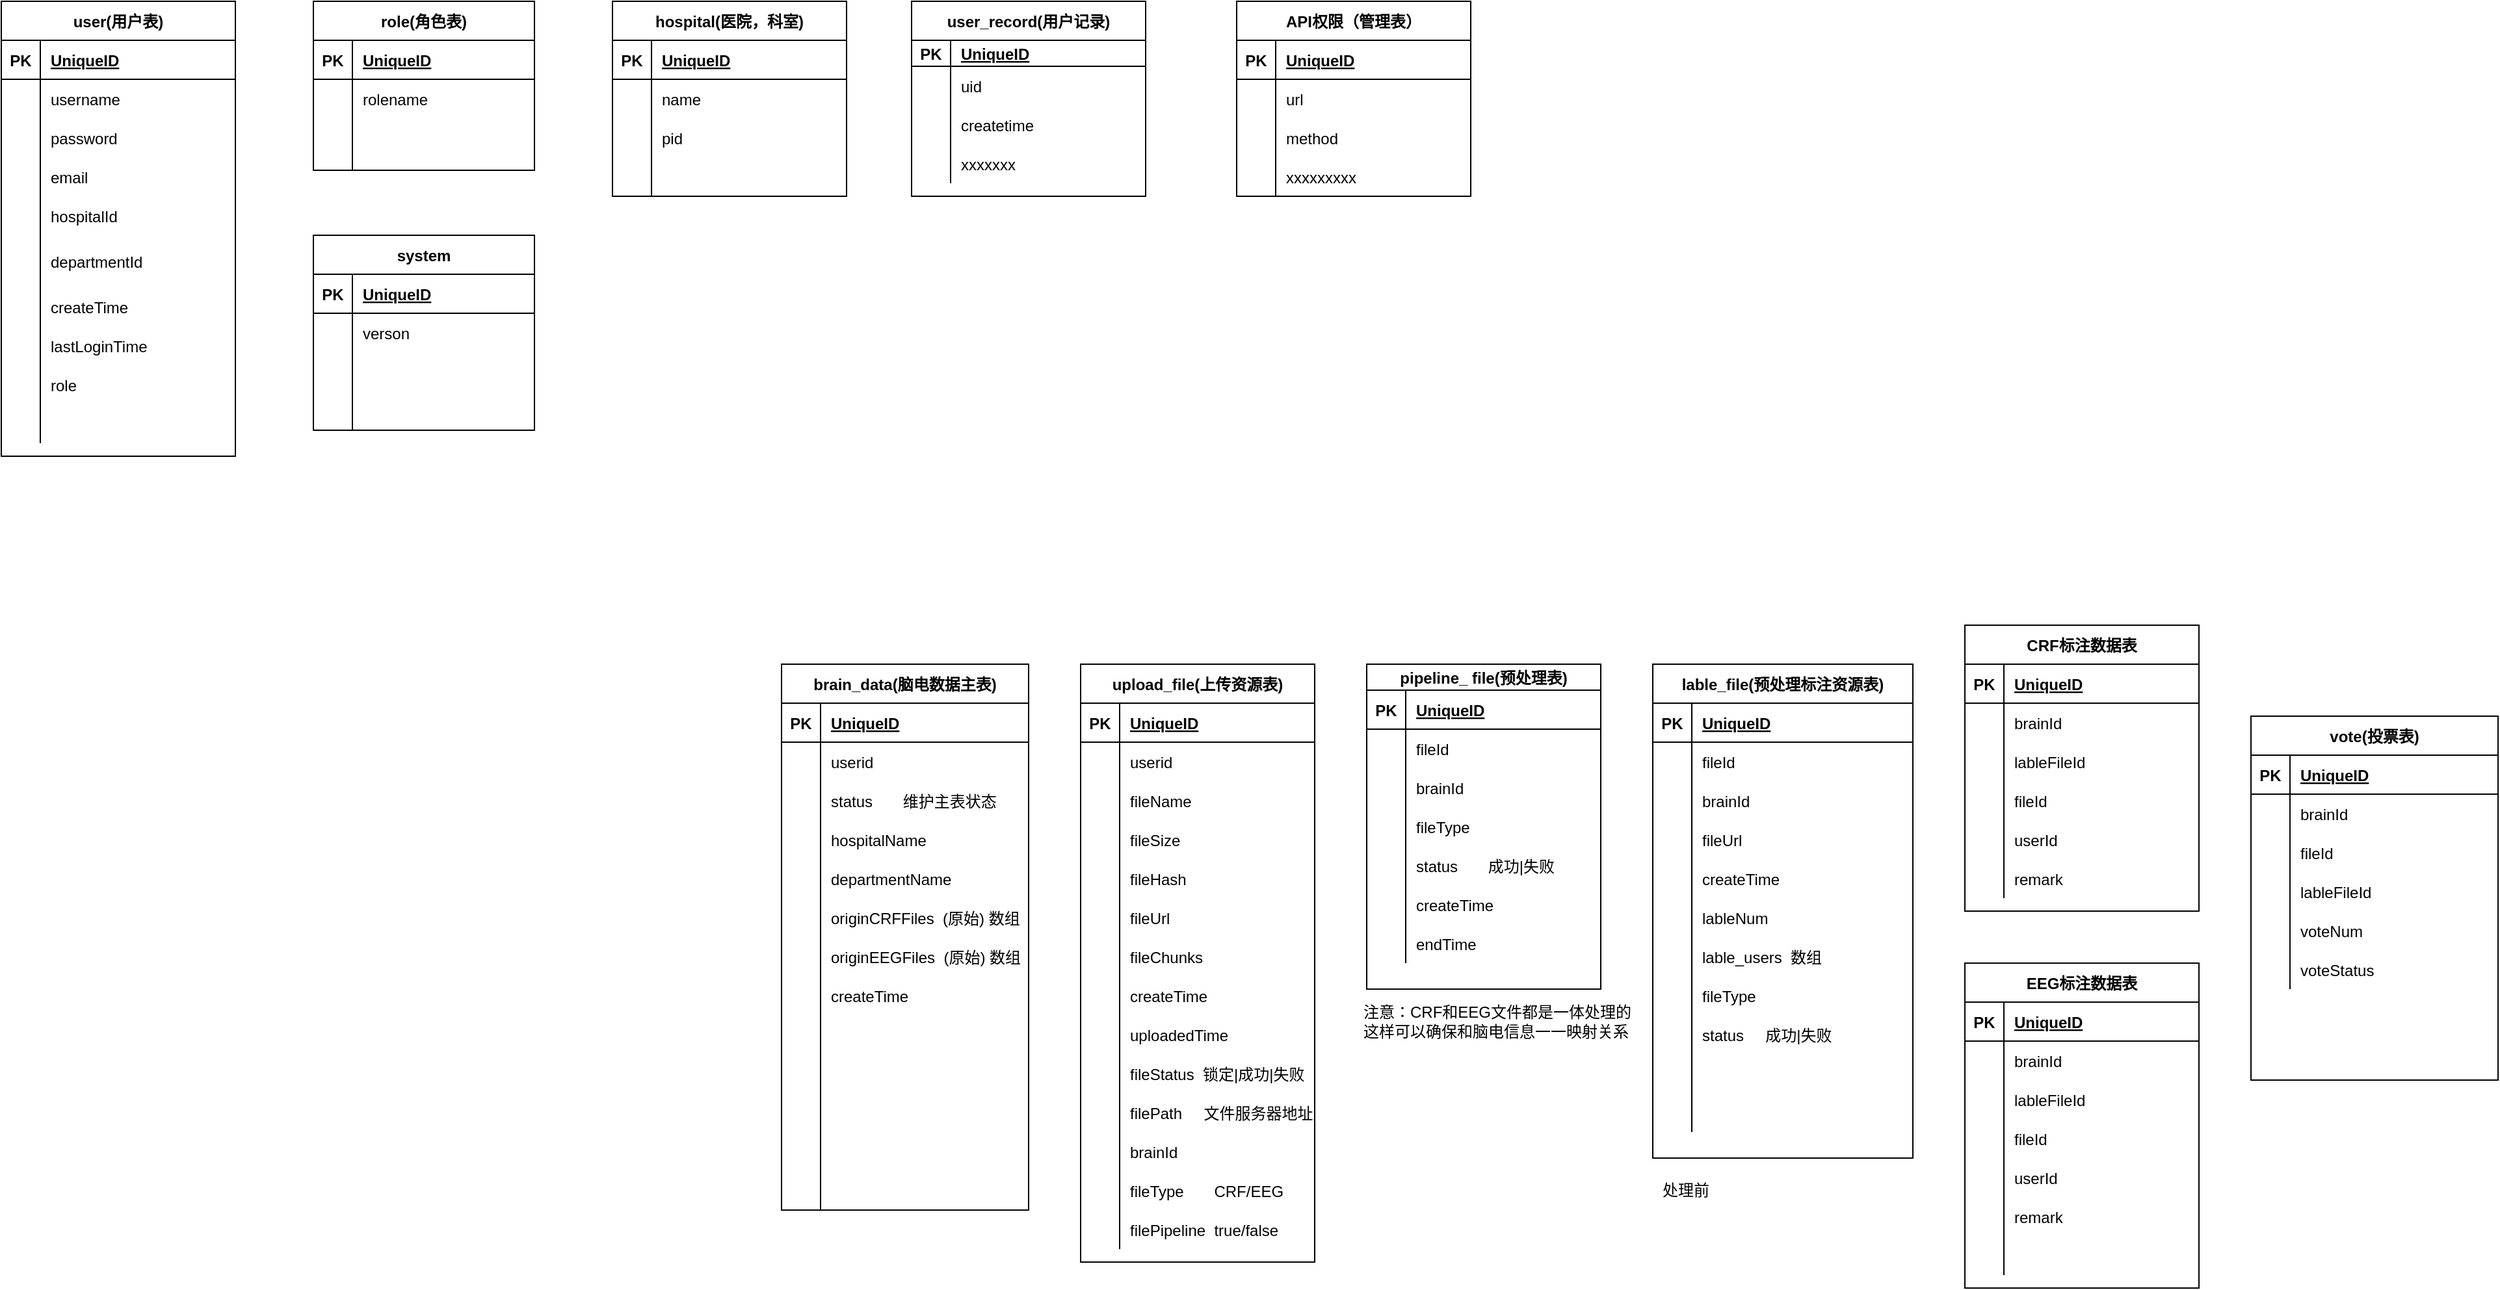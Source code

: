 <mxfile version="15.8.9" type="github">
  <diagram id="ocDlG8aa-odjHnIgEZOc" name="第 1 页">
    <mxGraphModel dx="1422" dy="762" grid="1" gridSize="10" guides="1" tooltips="1" connect="1" arrows="1" fold="1" page="1" pageScale="1" pageWidth="827" pageHeight="1169" math="0" shadow="0">
      <root>
        <mxCell id="0" />
        <mxCell id="1" parent="0" />
        <mxCell id="UiWn0FZVSjnFP2bKW6-f-24" value="user(用户表)" style="shape=table;startSize=30;container=1;collapsible=1;childLayout=tableLayout;fixedRows=1;rowLines=0;fontStyle=1;align=center;resizeLast=1;" parent="1" vertex="1">
          <mxGeometry x="30" y="50" width="180" height="350" as="geometry" />
        </mxCell>
        <mxCell id="UiWn0FZVSjnFP2bKW6-f-25" value="" style="shape=partialRectangle;collapsible=0;dropTarget=0;pointerEvents=0;fillColor=none;top=0;left=0;bottom=1;right=0;points=[[0,0.5],[1,0.5]];portConstraint=eastwest;" parent="UiWn0FZVSjnFP2bKW6-f-24" vertex="1">
          <mxGeometry y="30" width="180" height="30" as="geometry" />
        </mxCell>
        <mxCell id="UiWn0FZVSjnFP2bKW6-f-26" value="PK" style="shape=partialRectangle;connectable=0;fillColor=none;top=0;left=0;bottom=0;right=0;fontStyle=1;overflow=hidden;" parent="UiWn0FZVSjnFP2bKW6-f-25" vertex="1">
          <mxGeometry width="30" height="30" as="geometry">
            <mxRectangle width="30" height="30" as="alternateBounds" />
          </mxGeometry>
        </mxCell>
        <mxCell id="UiWn0FZVSjnFP2bKW6-f-27" value="UniqueID" style="shape=partialRectangle;connectable=0;fillColor=none;top=0;left=0;bottom=0;right=0;align=left;spacingLeft=6;fontStyle=5;overflow=hidden;" parent="UiWn0FZVSjnFP2bKW6-f-25" vertex="1">
          <mxGeometry x="30" width="150" height="30" as="geometry">
            <mxRectangle width="150" height="30" as="alternateBounds" />
          </mxGeometry>
        </mxCell>
        <mxCell id="UiWn0FZVSjnFP2bKW6-f-28" value="" style="shape=partialRectangle;collapsible=0;dropTarget=0;pointerEvents=0;fillColor=none;top=0;left=0;bottom=0;right=0;points=[[0,0.5],[1,0.5]];portConstraint=eastwest;" parent="UiWn0FZVSjnFP2bKW6-f-24" vertex="1">
          <mxGeometry y="60" width="180" height="30" as="geometry" />
        </mxCell>
        <mxCell id="UiWn0FZVSjnFP2bKW6-f-29" value="" style="shape=partialRectangle;connectable=0;fillColor=none;top=0;left=0;bottom=0;right=0;editable=1;overflow=hidden;" parent="UiWn0FZVSjnFP2bKW6-f-28" vertex="1">
          <mxGeometry width="30" height="30" as="geometry">
            <mxRectangle width="30" height="30" as="alternateBounds" />
          </mxGeometry>
        </mxCell>
        <mxCell id="UiWn0FZVSjnFP2bKW6-f-30" value="username" style="shape=partialRectangle;connectable=0;fillColor=none;top=0;left=0;bottom=0;right=0;align=left;spacingLeft=6;overflow=hidden;" parent="UiWn0FZVSjnFP2bKW6-f-28" vertex="1">
          <mxGeometry x="30" width="150" height="30" as="geometry">
            <mxRectangle width="150" height="30" as="alternateBounds" />
          </mxGeometry>
        </mxCell>
        <mxCell id="UiWn0FZVSjnFP2bKW6-f-31" value="" style="shape=partialRectangle;collapsible=0;dropTarget=0;pointerEvents=0;fillColor=none;top=0;left=0;bottom=0;right=0;points=[[0,0.5],[1,0.5]];portConstraint=eastwest;" parent="UiWn0FZVSjnFP2bKW6-f-24" vertex="1">
          <mxGeometry y="90" width="180" height="30" as="geometry" />
        </mxCell>
        <mxCell id="UiWn0FZVSjnFP2bKW6-f-32" value="" style="shape=partialRectangle;connectable=0;fillColor=none;top=0;left=0;bottom=0;right=0;editable=1;overflow=hidden;" parent="UiWn0FZVSjnFP2bKW6-f-31" vertex="1">
          <mxGeometry width="30" height="30" as="geometry">
            <mxRectangle width="30" height="30" as="alternateBounds" />
          </mxGeometry>
        </mxCell>
        <mxCell id="UiWn0FZVSjnFP2bKW6-f-33" value="password" style="shape=partialRectangle;connectable=0;fillColor=none;top=0;left=0;bottom=0;right=0;align=left;spacingLeft=6;overflow=hidden;" parent="UiWn0FZVSjnFP2bKW6-f-31" vertex="1">
          <mxGeometry x="30" width="150" height="30" as="geometry">
            <mxRectangle width="150" height="30" as="alternateBounds" />
          </mxGeometry>
        </mxCell>
        <mxCell id="UiWn0FZVSjnFP2bKW6-f-34" value="" style="shape=partialRectangle;collapsible=0;dropTarget=0;pointerEvents=0;fillColor=none;top=0;left=0;bottom=0;right=0;points=[[0,0.5],[1,0.5]];portConstraint=eastwest;" parent="UiWn0FZVSjnFP2bKW6-f-24" vertex="1">
          <mxGeometry y="120" width="180" height="30" as="geometry" />
        </mxCell>
        <mxCell id="UiWn0FZVSjnFP2bKW6-f-35" value="" style="shape=partialRectangle;connectable=0;fillColor=none;top=0;left=0;bottom=0;right=0;editable=1;overflow=hidden;" parent="UiWn0FZVSjnFP2bKW6-f-34" vertex="1">
          <mxGeometry width="30" height="30" as="geometry">
            <mxRectangle width="30" height="30" as="alternateBounds" />
          </mxGeometry>
        </mxCell>
        <mxCell id="UiWn0FZVSjnFP2bKW6-f-36" value="email" style="shape=partialRectangle;connectable=0;fillColor=none;top=0;left=0;bottom=0;right=0;align=left;spacingLeft=6;overflow=hidden;" parent="UiWn0FZVSjnFP2bKW6-f-34" vertex="1">
          <mxGeometry x="30" width="150" height="30" as="geometry">
            <mxRectangle width="150" height="30" as="alternateBounds" />
          </mxGeometry>
        </mxCell>
        <mxCell id="UiWn0FZVSjnFP2bKW6-f-50" value="" style="shape=partialRectangle;collapsible=0;dropTarget=0;pointerEvents=0;fillColor=none;top=0;left=0;bottom=0;right=0;points=[[0,0.5],[1,0.5]];portConstraint=eastwest;" parent="UiWn0FZVSjnFP2bKW6-f-24" vertex="1">
          <mxGeometry y="150" width="180" height="30" as="geometry" />
        </mxCell>
        <mxCell id="UiWn0FZVSjnFP2bKW6-f-51" value="" style="shape=partialRectangle;connectable=0;fillColor=none;top=0;left=0;bottom=0;right=0;editable=1;overflow=hidden;" parent="UiWn0FZVSjnFP2bKW6-f-50" vertex="1">
          <mxGeometry width="30" height="30" as="geometry">
            <mxRectangle width="30" height="30" as="alternateBounds" />
          </mxGeometry>
        </mxCell>
        <mxCell id="UiWn0FZVSjnFP2bKW6-f-52" value="hospitalId" style="shape=partialRectangle;connectable=0;fillColor=none;top=0;left=0;bottom=0;right=0;align=left;spacingLeft=6;overflow=hidden;" parent="UiWn0FZVSjnFP2bKW6-f-50" vertex="1">
          <mxGeometry x="30" width="150" height="30" as="geometry">
            <mxRectangle width="150" height="30" as="alternateBounds" />
          </mxGeometry>
        </mxCell>
        <mxCell id="UiWn0FZVSjnFP2bKW6-f-53" value="" style="shape=partialRectangle;collapsible=0;dropTarget=0;pointerEvents=0;fillColor=none;top=0;left=0;bottom=0;right=0;points=[[0,0.5],[1,0.5]];portConstraint=eastwest;" parent="UiWn0FZVSjnFP2bKW6-f-24" vertex="1">
          <mxGeometry y="180" width="180" height="40" as="geometry" />
        </mxCell>
        <mxCell id="UiWn0FZVSjnFP2bKW6-f-54" value="" style="shape=partialRectangle;connectable=0;fillColor=none;top=0;left=0;bottom=0;right=0;editable=1;overflow=hidden;" parent="UiWn0FZVSjnFP2bKW6-f-53" vertex="1">
          <mxGeometry width="30" height="40" as="geometry">
            <mxRectangle width="30" height="40" as="alternateBounds" />
          </mxGeometry>
        </mxCell>
        <mxCell id="UiWn0FZVSjnFP2bKW6-f-55" value="departmentId" style="shape=partialRectangle;connectable=0;fillColor=none;top=0;left=0;bottom=0;right=0;align=left;spacingLeft=6;overflow=hidden;" parent="UiWn0FZVSjnFP2bKW6-f-53" vertex="1">
          <mxGeometry x="30" width="150" height="40" as="geometry">
            <mxRectangle width="150" height="40" as="alternateBounds" />
          </mxGeometry>
        </mxCell>
        <mxCell id="UiWn0FZVSjnFP2bKW6-f-57" value="" style="shape=partialRectangle;collapsible=0;dropTarget=0;pointerEvents=0;fillColor=none;top=0;left=0;bottom=0;right=0;points=[[0,0.5],[1,0.5]];portConstraint=eastwest;" parent="UiWn0FZVSjnFP2bKW6-f-24" vertex="1">
          <mxGeometry y="220" width="180" height="30" as="geometry" />
        </mxCell>
        <mxCell id="UiWn0FZVSjnFP2bKW6-f-58" value="" style="shape=partialRectangle;connectable=0;fillColor=none;top=0;left=0;bottom=0;right=0;editable=1;overflow=hidden;" parent="UiWn0FZVSjnFP2bKW6-f-57" vertex="1">
          <mxGeometry width="30" height="30" as="geometry">
            <mxRectangle width="30" height="30" as="alternateBounds" />
          </mxGeometry>
        </mxCell>
        <mxCell id="UiWn0FZVSjnFP2bKW6-f-59" value="createTime" style="shape=partialRectangle;connectable=0;fillColor=none;top=0;left=0;bottom=0;right=0;align=left;spacingLeft=6;overflow=hidden;" parent="UiWn0FZVSjnFP2bKW6-f-57" vertex="1">
          <mxGeometry x="30" width="150" height="30" as="geometry">
            <mxRectangle width="150" height="30" as="alternateBounds" />
          </mxGeometry>
        </mxCell>
        <mxCell id="UiWn0FZVSjnFP2bKW6-f-60" value="" style="shape=partialRectangle;collapsible=0;dropTarget=0;pointerEvents=0;fillColor=none;top=0;left=0;bottom=0;right=0;points=[[0,0.5],[1,0.5]];portConstraint=eastwest;" parent="UiWn0FZVSjnFP2bKW6-f-24" vertex="1">
          <mxGeometry y="250" width="180" height="30" as="geometry" />
        </mxCell>
        <mxCell id="UiWn0FZVSjnFP2bKW6-f-61" value="" style="shape=partialRectangle;connectable=0;fillColor=none;top=0;left=0;bottom=0;right=0;editable=1;overflow=hidden;" parent="UiWn0FZVSjnFP2bKW6-f-60" vertex="1">
          <mxGeometry width="30" height="30" as="geometry">
            <mxRectangle width="30" height="30" as="alternateBounds" />
          </mxGeometry>
        </mxCell>
        <mxCell id="UiWn0FZVSjnFP2bKW6-f-62" value="lastLoginTime" style="shape=partialRectangle;connectable=0;fillColor=none;top=0;left=0;bottom=0;right=0;align=left;spacingLeft=6;overflow=hidden;" parent="UiWn0FZVSjnFP2bKW6-f-60" vertex="1">
          <mxGeometry x="30" width="150" height="30" as="geometry">
            <mxRectangle width="150" height="30" as="alternateBounds" />
          </mxGeometry>
        </mxCell>
        <mxCell id="UiWn0FZVSjnFP2bKW6-f-63" value="" style="shape=partialRectangle;collapsible=0;dropTarget=0;pointerEvents=0;fillColor=none;top=0;left=0;bottom=0;right=0;points=[[0,0.5],[1,0.5]];portConstraint=eastwest;" parent="UiWn0FZVSjnFP2bKW6-f-24" vertex="1">
          <mxGeometry y="280" width="180" height="30" as="geometry" />
        </mxCell>
        <mxCell id="UiWn0FZVSjnFP2bKW6-f-64" value="" style="shape=partialRectangle;connectable=0;fillColor=none;top=0;left=0;bottom=0;right=0;editable=1;overflow=hidden;" parent="UiWn0FZVSjnFP2bKW6-f-63" vertex="1">
          <mxGeometry width="30" height="30" as="geometry">
            <mxRectangle width="30" height="30" as="alternateBounds" />
          </mxGeometry>
        </mxCell>
        <mxCell id="UiWn0FZVSjnFP2bKW6-f-65" value="role" style="shape=partialRectangle;connectable=0;fillColor=none;top=0;left=0;bottom=0;right=0;align=left;spacingLeft=6;overflow=hidden;" parent="UiWn0FZVSjnFP2bKW6-f-63" vertex="1">
          <mxGeometry x="30" width="150" height="30" as="geometry">
            <mxRectangle width="150" height="30" as="alternateBounds" />
          </mxGeometry>
        </mxCell>
        <mxCell id="UiWn0FZVSjnFP2bKW6-f-66" value="" style="shape=partialRectangle;collapsible=0;dropTarget=0;pointerEvents=0;fillColor=none;top=0;left=0;bottom=0;right=0;points=[[0,0.5],[1,0.5]];portConstraint=eastwest;" parent="UiWn0FZVSjnFP2bKW6-f-24" vertex="1">
          <mxGeometry y="310" width="180" height="30" as="geometry" />
        </mxCell>
        <mxCell id="UiWn0FZVSjnFP2bKW6-f-67" value="" style="shape=partialRectangle;connectable=0;fillColor=none;top=0;left=0;bottom=0;right=0;editable=1;overflow=hidden;" parent="UiWn0FZVSjnFP2bKW6-f-66" vertex="1">
          <mxGeometry width="30" height="30" as="geometry">
            <mxRectangle width="30" height="30" as="alternateBounds" />
          </mxGeometry>
        </mxCell>
        <mxCell id="UiWn0FZVSjnFP2bKW6-f-68" value="" style="shape=partialRectangle;connectable=0;fillColor=none;top=0;left=0;bottom=0;right=0;align=left;spacingLeft=6;overflow=hidden;" parent="UiWn0FZVSjnFP2bKW6-f-66" vertex="1">
          <mxGeometry x="30" width="150" height="30" as="geometry">
            <mxRectangle width="150" height="30" as="alternateBounds" />
          </mxGeometry>
        </mxCell>
        <mxCell id="UiWn0FZVSjnFP2bKW6-f-37" value="role(角色表)" style="shape=table;startSize=30;container=1;collapsible=1;childLayout=tableLayout;fixedRows=1;rowLines=0;fontStyle=1;align=center;resizeLast=1;" parent="1" vertex="1">
          <mxGeometry x="270" y="50" width="170" height="130" as="geometry" />
        </mxCell>
        <mxCell id="UiWn0FZVSjnFP2bKW6-f-38" value="" style="shape=partialRectangle;collapsible=0;dropTarget=0;pointerEvents=0;fillColor=none;top=0;left=0;bottom=1;right=0;points=[[0,0.5],[1,0.5]];portConstraint=eastwest;" parent="UiWn0FZVSjnFP2bKW6-f-37" vertex="1">
          <mxGeometry y="30" width="170" height="30" as="geometry" />
        </mxCell>
        <mxCell id="UiWn0FZVSjnFP2bKW6-f-39" value="PK" style="shape=partialRectangle;connectable=0;fillColor=none;top=0;left=0;bottom=0;right=0;fontStyle=1;overflow=hidden;" parent="UiWn0FZVSjnFP2bKW6-f-38" vertex="1">
          <mxGeometry width="30" height="30" as="geometry">
            <mxRectangle width="30" height="30" as="alternateBounds" />
          </mxGeometry>
        </mxCell>
        <mxCell id="UiWn0FZVSjnFP2bKW6-f-40" value="UniqueID" style="shape=partialRectangle;connectable=0;fillColor=none;top=0;left=0;bottom=0;right=0;align=left;spacingLeft=6;fontStyle=5;overflow=hidden;" parent="UiWn0FZVSjnFP2bKW6-f-38" vertex="1">
          <mxGeometry x="30" width="140" height="30" as="geometry">
            <mxRectangle width="140" height="30" as="alternateBounds" />
          </mxGeometry>
        </mxCell>
        <mxCell id="UiWn0FZVSjnFP2bKW6-f-41" value="" style="shape=partialRectangle;collapsible=0;dropTarget=0;pointerEvents=0;fillColor=none;top=0;left=0;bottom=0;right=0;points=[[0,0.5],[1,0.5]];portConstraint=eastwest;" parent="UiWn0FZVSjnFP2bKW6-f-37" vertex="1">
          <mxGeometry y="60" width="170" height="30" as="geometry" />
        </mxCell>
        <mxCell id="UiWn0FZVSjnFP2bKW6-f-42" value="" style="shape=partialRectangle;connectable=0;fillColor=none;top=0;left=0;bottom=0;right=0;editable=1;overflow=hidden;" parent="UiWn0FZVSjnFP2bKW6-f-41" vertex="1">
          <mxGeometry width="30" height="30" as="geometry">
            <mxRectangle width="30" height="30" as="alternateBounds" />
          </mxGeometry>
        </mxCell>
        <mxCell id="UiWn0FZVSjnFP2bKW6-f-43" value="rolename" style="shape=partialRectangle;connectable=0;fillColor=none;top=0;left=0;bottom=0;right=0;align=left;spacingLeft=6;overflow=hidden;" parent="UiWn0FZVSjnFP2bKW6-f-41" vertex="1">
          <mxGeometry x="30" width="140" height="30" as="geometry">
            <mxRectangle width="140" height="30" as="alternateBounds" />
          </mxGeometry>
        </mxCell>
        <mxCell id="UiWn0FZVSjnFP2bKW6-f-44" value="" style="shape=partialRectangle;collapsible=0;dropTarget=0;pointerEvents=0;fillColor=none;top=0;left=0;bottom=0;right=0;points=[[0,0.5],[1,0.5]];portConstraint=eastwest;" parent="UiWn0FZVSjnFP2bKW6-f-37" vertex="1">
          <mxGeometry y="90" width="170" height="40" as="geometry" />
        </mxCell>
        <mxCell id="UiWn0FZVSjnFP2bKW6-f-45" value="" style="shape=partialRectangle;connectable=0;fillColor=none;top=0;left=0;bottom=0;right=0;editable=1;overflow=hidden;" parent="UiWn0FZVSjnFP2bKW6-f-44" vertex="1">
          <mxGeometry width="30" height="40" as="geometry">
            <mxRectangle width="30" height="40" as="alternateBounds" />
          </mxGeometry>
        </mxCell>
        <mxCell id="UiWn0FZVSjnFP2bKW6-f-46" value="" style="shape=partialRectangle;connectable=0;fillColor=none;top=0;left=0;bottom=0;right=0;align=left;spacingLeft=6;overflow=hidden;" parent="UiWn0FZVSjnFP2bKW6-f-44" vertex="1">
          <mxGeometry x="30" width="140" height="40" as="geometry">
            <mxRectangle width="140" height="40" as="alternateBounds" />
          </mxGeometry>
        </mxCell>
        <mxCell id="UiWn0FZVSjnFP2bKW6-f-69" value="hospital(医院，科室)" style="shape=table;startSize=30;container=1;collapsible=1;childLayout=tableLayout;fixedRows=1;rowLines=0;fontStyle=1;align=center;resizeLast=1;" parent="1" vertex="1">
          <mxGeometry x="500" y="50" width="180" height="150" as="geometry" />
        </mxCell>
        <mxCell id="UiWn0FZVSjnFP2bKW6-f-70" value="" style="shape=partialRectangle;collapsible=0;dropTarget=0;pointerEvents=0;fillColor=none;top=0;left=0;bottom=1;right=0;points=[[0,0.5],[1,0.5]];portConstraint=eastwest;" parent="UiWn0FZVSjnFP2bKW6-f-69" vertex="1">
          <mxGeometry y="30" width="180" height="30" as="geometry" />
        </mxCell>
        <mxCell id="UiWn0FZVSjnFP2bKW6-f-71" value="PK" style="shape=partialRectangle;connectable=0;fillColor=none;top=0;left=0;bottom=0;right=0;fontStyle=1;overflow=hidden;" parent="UiWn0FZVSjnFP2bKW6-f-70" vertex="1">
          <mxGeometry width="30" height="30" as="geometry">
            <mxRectangle width="30" height="30" as="alternateBounds" />
          </mxGeometry>
        </mxCell>
        <mxCell id="UiWn0FZVSjnFP2bKW6-f-72" value="UniqueID" style="shape=partialRectangle;connectable=0;fillColor=none;top=0;left=0;bottom=0;right=0;align=left;spacingLeft=6;fontStyle=5;overflow=hidden;" parent="UiWn0FZVSjnFP2bKW6-f-70" vertex="1">
          <mxGeometry x="30" width="150" height="30" as="geometry">
            <mxRectangle width="150" height="30" as="alternateBounds" />
          </mxGeometry>
        </mxCell>
        <mxCell id="UiWn0FZVSjnFP2bKW6-f-73" value="" style="shape=partialRectangle;collapsible=0;dropTarget=0;pointerEvents=0;fillColor=none;top=0;left=0;bottom=0;right=0;points=[[0,0.5],[1,0.5]];portConstraint=eastwest;" parent="UiWn0FZVSjnFP2bKW6-f-69" vertex="1">
          <mxGeometry y="60" width="180" height="30" as="geometry" />
        </mxCell>
        <mxCell id="UiWn0FZVSjnFP2bKW6-f-74" value="" style="shape=partialRectangle;connectable=0;fillColor=none;top=0;left=0;bottom=0;right=0;editable=1;overflow=hidden;" parent="UiWn0FZVSjnFP2bKW6-f-73" vertex="1">
          <mxGeometry width="30" height="30" as="geometry">
            <mxRectangle width="30" height="30" as="alternateBounds" />
          </mxGeometry>
        </mxCell>
        <mxCell id="UiWn0FZVSjnFP2bKW6-f-75" value="name" style="shape=partialRectangle;connectable=0;fillColor=none;top=0;left=0;bottom=0;right=0;align=left;spacingLeft=6;overflow=hidden;" parent="UiWn0FZVSjnFP2bKW6-f-73" vertex="1">
          <mxGeometry x="30" width="150" height="30" as="geometry">
            <mxRectangle width="150" height="30" as="alternateBounds" />
          </mxGeometry>
        </mxCell>
        <mxCell id="UiWn0FZVSjnFP2bKW6-f-76" value="" style="shape=partialRectangle;collapsible=0;dropTarget=0;pointerEvents=0;fillColor=none;top=0;left=0;bottom=0;right=0;points=[[0,0.5],[1,0.5]];portConstraint=eastwest;" parent="UiWn0FZVSjnFP2bKW6-f-69" vertex="1">
          <mxGeometry y="90" width="180" height="30" as="geometry" />
        </mxCell>
        <mxCell id="UiWn0FZVSjnFP2bKW6-f-77" value="" style="shape=partialRectangle;connectable=0;fillColor=none;top=0;left=0;bottom=0;right=0;editable=1;overflow=hidden;" parent="UiWn0FZVSjnFP2bKW6-f-76" vertex="1">
          <mxGeometry width="30" height="30" as="geometry">
            <mxRectangle width="30" height="30" as="alternateBounds" />
          </mxGeometry>
        </mxCell>
        <mxCell id="UiWn0FZVSjnFP2bKW6-f-78" value="pid" style="shape=partialRectangle;connectable=0;fillColor=none;top=0;left=0;bottom=0;right=0;align=left;spacingLeft=6;overflow=hidden;" parent="UiWn0FZVSjnFP2bKW6-f-76" vertex="1">
          <mxGeometry x="30" width="150" height="30" as="geometry">
            <mxRectangle width="150" height="30" as="alternateBounds" />
          </mxGeometry>
        </mxCell>
        <mxCell id="UiWn0FZVSjnFP2bKW6-f-79" value="" style="shape=partialRectangle;collapsible=0;dropTarget=0;pointerEvents=0;fillColor=none;top=0;left=0;bottom=0;right=0;points=[[0,0.5],[1,0.5]];portConstraint=eastwest;" parent="UiWn0FZVSjnFP2bKW6-f-69" vertex="1">
          <mxGeometry y="120" width="180" height="30" as="geometry" />
        </mxCell>
        <mxCell id="UiWn0FZVSjnFP2bKW6-f-80" value="" style="shape=partialRectangle;connectable=0;fillColor=none;top=0;left=0;bottom=0;right=0;editable=1;overflow=hidden;" parent="UiWn0FZVSjnFP2bKW6-f-79" vertex="1">
          <mxGeometry width="30" height="30" as="geometry">
            <mxRectangle width="30" height="30" as="alternateBounds" />
          </mxGeometry>
        </mxCell>
        <mxCell id="UiWn0FZVSjnFP2bKW6-f-81" value="" style="shape=partialRectangle;connectable=0;fillColor=none;top=0;left=0;bottom=0;right=0;align=left;spacingLeft=6;overflow=hidden;" parent="UiWn0FZVSjnFP2bKW6-f-79" vertex="1">
          <mxGeometry x="30" width="150" height="30" as="geometry">
            <mxRectangle width="150" height="30" as="alternateBounds" />
          </mxGeometry>
        </mxCell>
        <mxCell id="UiWn0FZVSjnFP2bKW6-f-82" value="user_record(用户记录)" style="shape=table;startSize=30;container=1;collapsible=1;childLayout=tableLayout;fixedRows=1;rowLines=0;fontStyle=1;align=center;resizeLast=1;" parent="1" vertex="1">
          <mxGeometry x="730" y="50" width="180" height="150" as="geometry" />
        </mxCell>
        <mxCell id="UiWn0FZVSjnFP2bKW6-f-83" value="" style="shape=partialRectangle;collapsible=0;dropTarget=0;pointerEvents=0;fillColor=none;top=0;left=0;bottom=1;right=0;points=[[0,0.5],[1,0.5]];portConstraint=eastwest;" parent="UiWn0FZVSjnFP2bKW6-f-82" vertex="1">
          <mxGeometry y="30" width="180" height="20" as="geometry" />
        </mxCell>
        <mxCell id="UiWn0FZVSjnFP2bKW6-f-84" value="PK" style="shape=partialRectangle;connectable=0;fillColor=none;top=0;left=0;bottom=0;right=0;fontStyle=1;overflow=hidden;" parent="UiWn0FZVSjnFP2bKW6-f-83" vertex="1">
          <mxGeometry width="30" height="20" as="geometry">
            <mxRectangle width="30" height="20" as="alternateBounds" />
          </mxGeometry>
        </mxCell>
        <mxCell id="UiWn0FZVSjnFP2bKW6-f-85" value="UniqueID" style="shape=partialRectangle;connectable=0;fillColor=none;top=0;left=0;bottom=0;right=0;align=left;spacingLeft=6;fontStyle=5;overflow=hidden;" parent="UiWn0FZVSjnFP2bKW6-f-83" vertex="1">
          <mxGeometry x="30" width="150" height="20" as="geometry">
            <mxRectangle width="150" height="20" as="alternateBounds" />
          </mxGeometry>
        </mxCell>
        <mxCell id="UiWn0FZVSjnFP2bKW6-f-86" value="" style="shape=partialRectangle;collapsible=0;dropTarget=0;pointerEvents=0;fillColor=none;top=0;left=0;bottom=0;right=0;points=[[0,0.5],[1,0.5]];portConstraint=eastwest;" parent="UiWn0FZVSjnFP2bKW6-f-82" vertex="1">
          <mxGeometry y="50" width="180" height="30" as="geometry" />
        </mxCell>
        <mxCell id="UiWn0FZVSjnFP2bKW6-f-87" value="" style="shape=partialRectangle;connectable=0;fillColor=none;top=0;left=0;bottom=0;right=0;editable=1;overflow=hidden;" parent="UiWn0FZVSjnFP2bKW6-f-86" vertex="1">
          <mxGeometry width="30" height="30" as="geometry">
            <mxRectangle width="30" height="30" as="alternateBounds" />
          </mxGeometry>
        </mxCell>
        <mxCell id="UiWn0FZVSjnFP2bKW6-f-88" value="uid" style="shape=partialRectangle;connectable=0;fillColor=none;top=0;left=0;bottom=0;right=0;align=left;spacingLeft=6;overflow=hidden;" parent="UiWn0FZVSjnFP2bKW6-f-86" vertex="1">
          <mxGeometry x="30" width="150" height="30" as="geometry">
            <mxRectangle width="150" height="30" as="alternateBounds" />
          </mxGeometry>
        </mxCell>
        <mxCell id="UiWn0FZVSjnFP2bKW6-f-89" value="" style="shape=partialRectangle;collapsible=0;dropTarget=0;pointerEvents=0;fillColor=none;top=0;left=0;bottom=0;right=0;points=[[0,0.5],[1,0.5]];portConstraint=eastwest;" parent="UiWn0FZVSjnFP2bKW6-f-82" vertex="1">
          <mxGeometry y="80" width="180" height="30" as="geometry" />
        </mxCell>
        <mxCell id="UiWn0FZVSjnFP2bKW6-f-90" value="" style="shape=partialRectangle;connectable=0;fillColor=none;top=0;left=0;bottom=0;right=0;editable=1;overflow=hidden;" parent="UiWn0FZVSjnFP2bKW6-f-89" vertex="1">
          <mxGeometry width="30" height="30" as="geometry">
            <mxRectangle width="30" height="30" as="alternateBounds" />
          </mxGeometry>
        </mxCell>
        <mxCell id="UiWn0FZVSjnFP2bKW6-f-91" value="createtime" style="shape=partialRectangle;connectable=0;fillColor=none;top=0;left=0;bottom=0;right=0;align=left;spacingLeft=6;overflow=hidden;" parent="UiWn0FZVSjnFP2bKW6-f-89" vertex="1">
          <mxGeometry x="30" width="150" height="30" as="geometry">
            <mxRectangle width="150" height="30" as="alternateBounds" />
          </mxGeometry>
        </mxCell>
        <mxCell id="UiWn0FZVSjnFP2bKW6-f-92" value="" style="shape=partialRectangle;collapsible=0;dropTarget=0;pointerEvents=0;fillColor=none;top=0;left=0;bottom=0;right=0;points=[[0,0.5],[1,0.5]];portConstraint=eastwest;" parent="UiWn0FZVSjnFP2bKW6-f-82" vertex="1">
          <mxGeometry y="110" width="180" height="30" as="geometry" />
        </mxCell>
        <mxCell id="UiWn0FZVSjnFP2bKW6-f-93" value="" style="shape=partialRectangle;connectable=0;fillColor=none;top=0;left=0;bottom=0;right=0;editable=1;overflow=hidden;" parent="UiWn0FZVSjnFP2bKW6-f-92" vertex="1">
          <mxGeometry width="30" height="30" as="geometry">
            <mxRectangle width="30" height="30" as="alternateBounds" />
          </mxGeometry>
        </mxCell>
        <mxCell id="UiWn0FZVSjnFP2bKW6-f-94" value="xxxxxxx" style="shape=partialRectangle;connectable=0;fillColor=none;top=0;left=0;bottom=0;right=0;align=left;spacingLeft=6;overflow=hidden;" parent="UiWn0FZVSjnFP2bKW6-f-92" vertex="1">
          <mxGeometry x="30" width="150" height="30" as="geometry">
            <mxRectangle width="150" height="30" as="alternateBounds" />
          </mxGeometry>
        </mxCell>
        <mxCell id="UiWn0FZVSjnFP2bKW6-f-95" value="upload_file(上传资源表)" style="shape=table;startSize=30;container=1;collapsible=1;childLayout=tableLayout;fixedRows=1;rowLines=0;fontStyle=1;align=center;resizeLast=1;" parent="1" vertex="1">
          <mxGeometry x="860" y="560" width="180" height="460" as="geometry" />
        </mxCell>
        <mxCell id="UiWn0FZVSjnFP2bKW6-f-96" value="" style="shape=partialRectangle;collapsible=0;dropTarget=0;pointerEvents=0;fillColor=none;top=0;left=0;bottom=1;right=0;points=[[0,0.5],[1,0.5]];portConstraint=eastwest;" parent="UiWn0FZVSjnFP2bKW6-f-95" vertex="1">
          <mxGeometry y="30" width="180" height="30" as="geometry" />
        </mxCell>
        <mxCell id="UiWn0FZVSjnFP2bKW6-f-97" value="PK" style="shape=partialRectangle;connectable=0;fillColor=none;top=0;left=0;bottom=0;right=0;fontStyle=1;overflow=hidden;" parent="UiWn0FZVSjnFP2bKW6-f-96" vertex="1">
          <mxGeometry width="30" height="30" as="geometry">
            <mxRectangle width="30" height="30" as="alternateBounds" />
          </mxGeometry>
        </mxCell>
        <mxCell id="UiWn0FZVSjnFP2bKW6-f-98" value="UniqueID" style="shape=partialRectangle;connectable=0;fillColor=none;top=0;left=0;bottom=0;right=0;align=left;spacingLeft=6;fontStyle=5;overflow=hidden;" parent="UiWn0FZVSjnFP2bKW6-f-96" vertex="1">
          <mxGeometry x="30" width="150" height="30" as="geometry">
            <mxRectangle width="150" height="30" as="alternateBounds" />
          </mxGeometry>
        </mxCell>
        <mxCell id="UiWn0FZVSjnFP2bKW6-f-99" value="" style="shape=partialRectangle;collapsible=0;dropTarget=0;pointerEvents=0;fillColor=none;top=0;left=0;bottom=0;right=0;points=[[0,0.5],[1,0.5]];portConstraint=eastwest;" parent="UiWn0FZVSjnFP2bKW6-f-95" vertex="1">
          <mxGeometry y="60" width="180" height="30" as="geometry" />
        </mxCell>
        <mxCell id="UiWn0FZVSjnFP2bKW6-f-100" value="" style="shape=partialRectangle;connectable=0;fillColor=none;top=0;left=0;bottom=0;right=0;editable=1;overflow=hidden;" parent="UiWn0FZVSjnFP2bKW6-f-99" vertex="1">
          <mxGeometry width="30" height="30" as="geometry">
            <mxRectangle width="30" height="30" as="alternateBounds" />
          </mxGeometry>
        </mxCell>
        <mxCell id="UiWn0FZVSjnFP2bKW6-f-101" value="userid" style="shape=partialRectangle;connectable=0;fillColor=none;top=0;left=0;bottom=0;right=0;align=left;spacingLeft=6;overflow=hidden;" parent="UiWn0FZVSjnFP2bKW6-f-99" vertex="1">
          <mxGeometry x="30" width="150" height="30" as="geometry">
            <mxRectangle width="150" height="30" as="alternateBounds" />
          </mxGeometry>
        </mxCell>
        <mxCell id="UiWn0FZVSjnFP2bKW6-f-102" value="" style="shape=partialRectangle;collapsible=0;dropTarget=0;pointerEvents=0;fillColor=none;top=0;left=0;bottom=0;right=0;points=[[0,0.5],[1,0.5]];portConstraint=eastwest;" parent="UiWn0FZVSjnFP2bKW6-f-95" vertex="1">
          <mxGeometry y="90" width="180" height="30" as="geometry" />
        </mxCell>
        <mxCell id="UiWn0FZVSjnFP2bKW6-f-103" value="" style="shape=partialRectangle;connectable=0;fillColor=none;top=0;left=0;bottom=0;right=0;editable=1;overflow=hidden;" parent="UiWn0FZVSjnFP2bKW6-f-102" vertex="1">
          <mxGeometry width="30" height="30" as="geometry">
            <mxRectangle width="30" height="30" as="alternateBounds" />
          </mxGeometry>
        </mxCell>
        <mxCell id="UiWn0FZVSjnFP2bKW6-f-104" value="fileName" style="shape=partialRectangle;connectable=0;fillColor=none;top=0;left=0;bottom=0;right=0;align=left;spacingLeft=6;overflow=hidden;" parent="UiWn0FZVSjnFP2bKW6-f-102" vertex="1">
          <mxGeometry x="30" width="150" height="30" as="geometry">
            <mxRectangle width="150" height="30" as="alternateBounds" />
          </mxGeometry>
        </mxCell>
        <mxCell id="UiWn0FZVSjnFP2bKW6-f-105" value="" style="shape=partialRectangle;collapsible=0;dropTarget=0;pointerEvents=0;fillColor=none;top=0;left=0;bottom=0;right=0;points=[[0,0.5],[1,0.5]];portConstraint=eastwest;" parent="UiWn0FZVSjnFP2bKW6-f-95" vertex="1">
          <mxGeometry y="120" width="180" height="30" as="geometry" />
        </mxCell>
        <mxCell id="UiWn0FZVSjnFP2bKW6-f-106" value="" style="shape=partialRectangle;connectable=0;fillColor=none;top=0;left=0;bottom=0;right=0;editable=1;overflow=hidden;" parent="UiWn0FZVSjnFP2bKW6-f-105" vertex="1">
          <mxGeometry width="30" height="30" as="geometry">
            <mxRectangle width="30" height="30" as="alternateBounds" />
          </mxGeometry>
        </mxCell>
        <mxCell id="UiWn0FZVSjnFP2bKW6-f-107" value="fileSize" style="shape=partialRectangle;connectable=0;fillColor=none;top=0;left=0;bottom=0;right=0;align=left;spacingLeft=6;overflow=hidden;" parent="UiWn0FZVSjnFP2bKW6-f-105" vertex="1">
          <mxGeometry x="30" width="150" height="30" as="geometry">
            <mxRectangle width="150" height="30" as="alternateBounds" />
          </mxGeometry>
        </mxCell>
        <mxCell id="UiWn0FZVSjnFP2bKW6-f-108" value="" style="shape=partialRectangle;collapsible=0;dropTarget=0;pointerEvents=0;fillColor=none;top=0;left=0;bottom=0;right=0;points=[[0,0.5],[1,0.5]];portConstraint=eastwest;" parent="UiWn0FZVSjnFP2bKW6-f-95" vertex="1">
          <mxGeometry y="150" width="180" height="30" as="geometry" />
        </mxCell>
        <mxCell id="UiWn0FZVSjnFP2bKW6-f-109" value="" style="shape=partialRectangle;connectable=0;fillColor=none;top=0;left=0;bottom=0;right=0;editable=1;overflow=hidden;" parent="UiWn0FZVSjnFP2bKW6-f-108" vertex="1">
          <mxGeometry width="30" height="30" as="geometry">
            <mxRectangle width="30" height="30" as="alternateBounds" />
          </mxGeometry>
        </mxCell>
        <mxCell id="UiWn0FZVSjnFP2bKW6-f-110" value="fileHash" style="shape=partialRectangle;connectable=0;fillColor=none;top=0;left=0;bottom=0;right=0;align=left;spacingLeft=6;overflow=hidden;" parent="UiWn0FZVSjnFP2bKW6-f-108" vertex="1">
          <mxGeometry x="30" width="150" height="30" as="geometry">
            <mxRectangle width="150" height="30" as="alternateBounds" />
          </mxGeometry>
        </mxCell>
        <mxCell id="UiWn0FZVSjnFP2bKW6-f-111" value="" style="shape=partialRectangle;collapsible=0;dropTarget=0;pointerEvents=0;fillColor=none;top=0;left=0;bottom=0;right=0;points=[[0,0.5],[1,0.5]];portConstraint=eastwest;" parent="UiWn0FZVSjnFP2bKW6-f-95" vertex="1">
          <mxGeometry y="180" width="180" height="30" as="geometry" />
        </mxCell>
        <mxCell id="UiWn0FZVSjnFP2bKW6-f-112" value="" style="shape=partialRectangle;connectable=0;fillColor=none;top=0;left=0;bottom=0;right=0;editable=1;overflow=hidden;" parent="UiWn0FZVSjnFP2bKW6-f-111" vertex="1">
          <mxGeometry width="30" height="30" as="geometry">
            <mxRectangle width="30" height="30" as="alternateBounds" />
          </mxGeometry>
        </mxCell>
        <mxCell id="UiWn0FZVSjnFP2bKW6-f-113" value="fileUrl" style="shape=partialRectangle;connectable=0;fillColor=none;top=0;left=0;bottom=0;right=0;align=left;spacingLeft=6;overflow=hidden;" parent="UiWn0FZVSjnFP2bKW6-f-111" vertex="1">
          <mxGeometry x="30" width="150" height="30" as="geometry">
            <mxRectangle width="150" height="30" as="alternateBounds" />
          </mxGeometry>
        </mxCell>
        <mxCell id="UiWn0FZVSjnFP2bKW6-f-114" value="" style="shape=partialRectangle;collapsible=0;dropTarget=0;pointerEvents=0;fillColor=none;top=0;left=0;bottom=0;right=0;points=[[0,0.5],[1,0.5]];portConstraint=eastwest;" parent="UiWn0FZVSjnFP2bKW6-f-95" vertex="1">
          <mxGeometry y="210" width="180" height="30" as="geometry" />
        </mxCell>
        <mxCell id="UiWn0FZVSjnFP2bKW6-f-115" value="" style="shape=partialRectangle;connectable=0;fillColor=none;top=0;left=0;bottom=0;right=0;editable=1;overflow=hidden;" parent="UiWn0FZVSjnFP2bKW6-f-114" vertex="1">
          <mxGeometry width="30" height="30" as="geometry">
            <mxRectangle width="30" height="30" as="alternateBounds" />
          </mxGeometry>
        </mxCell>
        <mxCell id="UiWn0FZVSjnFP2bKW6-f-116" value="fileChunks" style="shape=partialRectangle;connectable=0;fillColor=none;top=0;left=0;bottom=0;right=0;align=left;spacingLeft=6;overflow=hidden;" parent="UiWn0FZVSjnFP2bKW6-f-114" vertex="1">
          <mxGeometry x="30" width="150" height="30" as="geometry">
            <mxRectangle width="150" height="30" as="alternateBounds" />
          </mxGeometry>
        </mxCell>
        <mxCell id="UiWn0FZVSjnFP2bKW6-f-117" value="" style="shape=partialRectangle;collapsible=0;dropTarget=0;pointerEvents=0;fillColor=none;top=0;left=0;bottom=0;right=0;points=[[0,0.5],[1,0.5]];portConstraint=eastwest;" parent="UiWn0FZVSjnFP2bKW6-f-95" vertex="1">
          <mxGeometry y="240" width="180" height="30" as="geometry" />
        </mxCell>
        <mxCell id="UiWn0FZVSjnFP2bKW6-f-118" value="" style="shape=partialRectangle;connectable=0;fillColor=none;top=0;left=0;bottom=0;right=0;editable=1;overflow=hidden;" parent="UiWn0FZVSjnFP2bKW6-f-117" vertex="1">
          <mxGeometry width="30" height="30" as="geometry">
            <mxRectangle width="30" height="30" as="alternateBounds" />
          </mxGeometry>
        </mxCell>
        <mxCell id="UiWn0FZVSjnFP2bKW6-f-119" value="createTime" style="shape=partialRectangle;connectable=0;fillColor=none;top=0;left=0;bottom=0;right=0;align=left;spacingLeft=6;overflow=hidden;" parent="UiWn0FZVSjnFP2bKW6-f-117" vertex="1">
          <mxGeometry x="30" width="150" height="30" as="geometry">
            <mxRectangle width="150" height="30" as="alternateBounds" />
          </mxGeometry>
        </mxCell>
        <mxCell id="UiWn0FZVSjnFP2bKW6-f-120" value="" style="shape=partialRectangle;collapsible=0;dropTarget=0;pointerEvents=0;fillColor=none;top=0;left=0;bottom=0;right=0;points=[[0,0.5],[1,0.5]];portConstraint=eastwest;" parent="UiWn0FZVSjnFP2bKW6-f-95" vertex="1">
          <mxGeometry y="270" width="180" height="30" as="geometry" />
        </mxCell>
        <mxCell id="UiWn0FZVSjnFP2bKW6-f-121" value="" style="shape=partialRectangle;connectable=0;fillColor=none;top=0;left=0;bottom=0;right=0;editable=1;overflow=hidden;" parent="UiWn0FZVSjnFP2bKW6-f-120" vertex="1">
          <mxGeometry width="30" height="30" as="geometry">
            <mxRectangle width="30" height="30" as="alternateBounds" />
          </mxGeometry>
        </mxCell>
        <mxCell id="UiWn0FZVSjnFP2bKW6-f-122" value="uploadedTime" style="shape=partialRectangle;connectable=0;fillColor=none;top=0;left=0;bottom=0;right=0;align=left;spacingLeft=6;overflow=hidden;" parent="UiWn0FZVSjnFP2bKW6-f-120" vertex="1">
          <mxGeometry x="30" width="150" height="30" as="geometry">
            <mxRectangle width="150" height="30" as="alternateBounds" />
          </mxGeometry>
        </mxCell>
        <mxCell id="UiWn0FZVSjnFP2bKW6-f-123" value="" style="shape=partialRectangle;collapsible=0;dropTarget=0;pointerEvents=0;fillColor=none;top=0;left=0;bottom=0;right=0;points=[[0,0.5],[1,0.5]];portConstraint=eastwest;" parent="UiWn0FZVSjnFP2bKW6-f-95" vertex="1">
          <mxGeometry y="300" width="180" height="30" as="geometry" />
        </mxCell>
        <mxCell id="UiWn0FZVSjnFP2bKW6-f-124" value="" style="shape=partialRectangle;connectable=0;fillColor=none;top=0;left=0;bottom=0;right=0;editable=1;overflow=hidden;" parent="UiWn0FZVSjnFP2bKW6-f-123" vertex="1">
          <mxGeometry width="30" height="30" as="geometry">
            <mxRectangle width="30" height="30" as="alternateBounds" />
          </mxGeometry>
        </mxCell>
        <mxCell id="UiWn0FZVSjnFP2bKW6-f-125" value="fileStatus  锁定|成功|失败" style="shape=partialRectangle;connectable=0;fillColor=none;top=0;left=0;bottom=0;right=0;align=left;spacingLeft=6;overflow=hidden;" parent="UiWn0FZVSjnFP2bKW6-f-123" vertex="1">
          <mxGeometry x="30" width="150" height="30" as="geometry">
            <mxRectangle width="150" height="30" as="alternateBounds" />
          </mxGeometry>
        </mxCell>
        <mxCell id="UiWn0FZVSjnFP2bKW6-f-126" value="" style="shape=partialRectangle;collapsible=0;dropTarget=0;pointerEvents=0;fillColor=none;top=0;left=0;bottom=0;right=0;points=[[0,0.5],[1,0.5]];portConstraint=eastwest;" parent="UiWn0FZVSjnFP2bKW6-f-95" vertex="1">
          <mxGeometry y="330" width="180" height="30" as="geometry" />
        </mxCell>
        <mxCell id="UiWn0FZVSjnFP2bKW6-f-127" value="" style="shape=partialRectangle;connectable=0;fillColor=none;top=0;left=0;bottom=0;right=0;editable=1;overflow=hidden;" parent="UiWn0FZVSjnFP2bKW6-f-126" vertex="1">
          <mxGeometry width="30" height="30" as="geometry">
            <mxRectangle width="30" height="30" as="alternateBounds" />
          </mxGeometry>
        </mxCell>
        <mxCell id="UiWn0FZVSjnFP2bKW6-f-128" value="filePath     文件服务器地址" style="shape=partialRectangle;connectable=0;fillColor=none;top=0;left=0;bottom=0;right=0;align=left;spacingLeft=6;overflow=hidden;" parent="UiWn0FZVSjnFP2bKW6-f-126" vertex="1">
          <mxGeometry x="30" width="150" height="30" as="geometry">
            <mxRectangle width="150" height="30" as="alternateBounds" />
          </mxGeometry>
        </mxCell>
        <mxCell id="UiWn0FZVSjnFP2bKW6-f-129" value="" style="shape=partialRectangle;collapsible=0;dropTarget=0;pointerEvents=0;fillColor=none;top=0;left=0;bottom=0;right=0;points=[[0,0.5],[1,0.5]];portConstraint=eastwest;" parent="UiWn0FZVSjnFP2bKW6-f-95" vertex="1">
          <mxGeometry y="360" width="180" height="30" as="geometry" />
        </mxCell>
        <mxCell id="UiWn0FZVSjnFP2bKW6-f-130" value="" style="shape=partialRectangle;connectable=0;fillColor=none;top=0;left=0;bottom=0;right=0;editable=1;overflow=hidden;" parent="UiWn0FZVSjnFP2bKW6-f-129" vertex="1">
          <mxGeometry width="30" height="30" as="geometry">
            <mxRectangle width="30" height="30" as="alternateBounds" />
          </mxGeometry>
        </mxCell>
        <mxCell id="UiWn0FZVSjnFP2bKW6-f-131" value="brainId" style="shape=partialRectangle;connectable=0;fillColor=none;top=0;left=0;bottom=0;right=0;align=left;spacingLeft=6;overflow=hidden;" parent="UiWn0FZVSjnFP2bKW6-f-129" vertex="1">
          <mxGeometry x="30" width="150" height="30" as="geometry">
            <mxRectangle width="150" height="30" as="alternateBounds" />
          </mxGeometry>
        </mxCell>
        <mxCell id="UiWn0FZVSjnFP2bKW6-f-175" value="" style="shape=partialRectangle;collapsible=0;dropTarget=0;pointerEvents=0;fillColor=none;top=0;left=0;bottom=0;right=0;points=[[0,0.5],[1,0.5]];portConstraint=eastwest;" parent="UiWn0FZVSjnFP2bKW6-f-95" vertex="1">
          <mxGeometry y="390" width="180" height="30" as="geometry" />
        </mxCell>
        <mxCell id="UiWn0FZVSjnFP2bKW6-f-176" value="" style="shape=partialRectangle;connectable=0;fillColor=none;top=0;left=0;bottom=0;right=0;editable=1;overflow=hidden;" parent="UiWn0FZVSjnFP2bKW6-f-175" vertex="1">
          <mxGeometry width="30" height="30" as="geometry">
            <mxRectangle width="30" height="30" as="alternateBounds" />
          </mxGeometry>
        </mxCell>
        <mxCell id="UiWn0FZVSjnFP2bKW6-f-177" value="fileType       CRF/EEG" style="shape=partialRectangle;connectable=0;fillColor=none;top=0;left=0;bottom=0;right=0;align=left;spacingLeft=6;overflow=hidden;" parent="UiWn0FZVSjnFP2bKW6-f-175" vertex="1">
          <mxGeometry x="30" width="150" height="30" as="geometry">
            <mxRectangle width="150" height="30" as="alternateBounds" />
          </mxGeometry>
        </mxCell>
        <mxCell id="UiWn0FZVSjnFP2bKW6-f-179" value="" style="shape=partialRectangle;collapsible=0;dropTarget=0;pointerEvents=0;fillColor=none;top=0;left=0;bottom=0;right=0;points=[[0,0.5],[1,0.5]];portConstraint=eastwest;" parent="UiWn0FZVSjnFP2bKW6-f-95" vertex="1">
          <mxGeometry y="420" width="180" height="30" as="geometry" />
        </mxCell>
        <mxCell id="UiWn0FZVSjnFP2bKW6-f-180" value="" style="shape=partialRectangle;connectable=0;fillColor=none;top=0;left=0;bottom=0;right=0;editable=1;overflow=hidden;" parent="UiWn0FZVSjnFP2bKW6-f-179" vertex="1">
          <mxGeometry width="30" height="30" as="geometry">
            <mxRectangle width="30" height="30" as="alternateBounds" />
          </mxGeometry>
        </mxCell>
        <mxCell id="UiWn0FZVSjnFP2bKW6-f-181" value="filePipeline  true/false   " style="shape=partialRectangle;connectable=0;fillColor=none;top=0;left=0;bottom=0;right=0;align=left;spacingLeft=6;overflow=hidden;" parent="UiWn0FZVSjnFP2bKW6-f-179" vertex="1">
          <mxGeometry x="30" width="150" height="30" as="geometry">
            <mxRectangle width="150" height="30" as="alternateBounds" />
          </mxGeometry>
        </mxCell>
        <mxCell id="UiWn0FZVSjnFP2bKW6-f-132" value="brain_data(脑电数据主表)" style="shape=table;startSize=30;container=1;collapsible=1;childLayout=tableLayout;fixedRows=1;rowLines=0;fontStyle=1;align=center;resizeLast=1;" parent="1" vertex="1">
          <mxGeometry x="630" y="560" width="190" height="420" as="geometry" />
        </mxCell>
        <mxCell id="UiWn0FZVSjnFP2bKW6-f-133" value="" style="shape=partialRectangle;collapsible=0;dropTarget=0;pointerEvents=0;fillColor=none;top=0;left=0;bottom=1;right=0;points=[[0,0.5],[1,0.5]];portConstraint=eastwest;" parent="UiWn0FZVSjnFP2bKW6-f-132" vertex="1">
          <mxGeometry y="30" width="190" height="30" as="geometry" />
        </mxCell>
        <mxCell id="UiWn0FZVSjnFP2bKW6-f-134" value="PK" style="shape=partialRectangle;connectable=0;fillColor=none;top=0;left=0;bottom=0;right=0;fontStyle=1;overflow=hidden;" parent="UiWn0FZVSjnFP2bKW6-f-133" vertex="1">
          <mxGeometry width="30" height="30" as="geometry">
            <mxRectangle width="30" height="30" as="alternateBounds" />
          </mxGeometry>
        </mxCell>
        <mxCell id="UiWn0FZVSjnFP2bKW6-f-135" value="UniqueID" style="shape=partialRectangle;connectable=0;fillColor=none;top=0;left=0;bottom=0;right=0;align=left;spacingLeft=6;fontStyle=5;overflow=hidden;" parent="UiWn0FZVSjnFP2bKW6-f-133" vertex="1">
          <mxGeometry x="30" width="160" height="30" as="geometry">
            <mxRectangle width="160" height="30" as="alternateBounds" />
          </mxGeometry>
        </mxCell>
        <mxCell id="UiWn0FZVSjnFP2bKW6-f-136" value="" style="shape=partialRectangle;collapsible=0;dropTarget=0;pointerEvents=0;fillColor=none;top=0;left=0;bottom=0;right=0;points=[[0,0.5],[1,0.5]];portConstraint=eastwest;" parent="UiWn0FZVSjnFP2bKW6-f-132" vertex="1">
          <mxGeometry y="60" width="190" height="30" as="geometry" />
        </mxCell>
        <mxCell id="UiWn0FZVSjnFP2bKW6-f-137" value="" style="shape=partialRectangle;connectable=0;fillColor=none;top=0;left=0;bottom=0;right=0;editable=1;overflow=hidden;" parent="UiWn0FZVSjnFP2bKW6-f-136" vertex="1">
          <mxGeometry width="30" height="30" as="geometry">
            <mxRectangle width="30" height="30" as="alternateBounds" />
          </mxGeometry>
        </mxCell>
        <mxCell id="UiWn0FZVSjnFP2bKW6-f-138" value="userid" style="shape=partialRectangle;connectable=0;fillColor=none;top=0;left=0;bottom=0;right=0;align=left;spacingLeft=6;overflow=hidden;" parent="UiWn0FZVSjnFP2bKW6-f-136" vertex="1">
          <mxGeometry x="30" width="160" height="30" as="geometry">
            <mxRectangle width="160" height="30" as="alternateBounds" />
          </mxGeometry>
        </mxCell>
        <mxCell id="UiWn0FZVSjnFP2bKW6-f-139" value="" style="shape=partialRectangle;collapsible=0;dropTarget=0;pointerEvents=0;fillColor=none;top=0;left=0;bottom=0;right=0;points=[[0,0.5],[1,0.5]];portConstraint=eastwest;" parent="UiWn0FZVSjnFP2bKW6-f-132" vertex="1">
          <mxGeometry y="90" width="190" height="30" as="geometry" />
        </mxCell>
        <mxCell id="UiWn0FZVSjnFP2bKW6-f-140" value="" style="shape=partialRectangle;connectable=0;fillColor=none;top=0;left=0;bottom=0;right=0;editable=1;overflow=hidden;" parent="UiWn0FZVSjnFP2bKW6-f-139" vertex="1">
          <mxGeometry width="30" height="30" as="geometry">
            <mxRectangle width="30" height="30" as="alternateBounds" />
          </mxGeometry>
        </mxCell>
        <mxCell id="UiWn0FZVSjnFP2bKW6-f-141" value="status       维护主表状态" style="shape=partialRectangle;connectable=0;fillColor=none;top=0;left=0;bottom=0;right=0;align=left;spacingLeft=6;overflow=hidden;" parent="UiWn0FZVSjnFP2bKW6-f-139" vertex="1">
          <mxGeometry x="30" width="160" height="30" as="geometry">
            <mxRectangle width="160" height="30" as="alternateBounds" />
          </mxGeometry>
        </mxCell>
        <mxCell id="UiWn0FZVSjnFP2bKW6-f-142" value="" style="shape=partialRectangle;collapsible=0;dropTarget=0;pointerEvents=0;fillColor=none;top=0;left=0;bottom=0;right=0;points=[[0,0.5],[1,0.5]];portConstraint=eastwest;" parent="UiWn0FZVSjnFP2bKW6-f-132" vertex="1">
          <mxGeometry y="120" width="190" height="30" as="geometry" />
        </mxCell>
        <mxCell id="UiWn0FZVSjnFP2bKW6-f-143" value="" style="shape=partialRectangle;connectable=0;fillColor=none;top=0;left=0;bottom=0;right=0;editable=1;overflow=hidden;" parent="UiWn0FZVSjnFP2bKW6-f-142" vertex="1">
          <mxGeometry width="30" height="30" as="geometry">
            <mxRectangle width="30" height="30" as="alternateBounds" />
          </mxGeometry>
        </mxCell>
        <mxCell id="UiWn0FZVSjnFP2bKW6-f-144" value="hospitalName" style="shape=partialRectangle;connectable=0;fillColor=none;top=0;left=0;bottom=0;right=0;align=left;spacingLeft=6;overflow=hidden;" parent="UiWn0FZVSjnFP2bKW6-f-142" vertex="1">
          <mxGeometry x="30" width="160" height="30" as="geometry">
            <mxRectangle width="160" height="30" as="alternateBounds" />
          </mxGeometry>
        </mxCell>
        <mxCell id="UiWn0FZVSjnFP2bKW6-f-145" value="" style="shape=partialRectangle;collapsible=0;dropTarget=0;pointerEvents=0;fillColor=none;top=0;left=0;bottom=0;right=0;points=[[0,0.5],[1,0.5]];portConstraint=eastwest;" parent="UiWn0FZVSjnFP2bKW6-f-132" vertex="1">
          <mxGeometry y="150" width="190" height="30" as="geometry" />
        </mxCell>
        <mxCell id="UiWn0FZVSjnFP2bKW6-f-146" value="" style="shape=partialRectangle;connectable=0;fillColor=none;top=0;left=0;bottom=0;right=0;editable=1;overflow=hidden;" parent="UiWn0FZVSjnFP2bKW6-f-145" vertex="1">
          <mxGeometry width="30" height="30" as="geometry">
            <mxRectangle width="30" height="30" as="alternateBounds" />
          </mxGeometry>
        </mxCell>
        <mxCell id="UiWn0FZVSjnFP2bKW6-f-147" value="departmentName" style="shape=partialRectangle;connectable=0;fillColor=none;top=0;left=0;bottom=0;right=0;align=left;spacingLeft=6;overflow=hidden;" parent="UiWn0FZVSjnFP2bKW6-f-145" vertex="1">
          <mxGeometry x="30" width="160" height="30" as="geometry">
            <mxRectangle width="160" height="30" as="alternateBounds" />
          </mxGeometry>
        </mxCell>
        <mxCell id="UiWn0FZVSjnFP2bKW6-f-148" value="" style="shape=partialRectangle;collapsible=0;dropTarget=0;pointerEvents=0;fillColor=none;top=0;left=0;bottom=0;right=0;points=[[0,0.5],[1,0.5]];portConstraint=eastwest;" parent="UiWn0FZVSjnFP2bKW6-f-132" vertex="1">
          <mxGeometry y="180" width="190" height="30" as="geometry" />
        </mxCell>
        <mxCell id="UiWn0FZVSjnFP2bKW6-f-149" value="" style="shape=partialRectangle;connectable=0;fillColor=none;top=0;left=0;bottom=0;right=0;editable=1;overflow=hidden;" parent="UiWn0FZVSjnFP2bKW6-f-148" vertex="1">
          <mxGeometry width="30" height="30" as="geometry">
            <mxRectangle width="30" height="30" as="alternateBounds" />
          </mxGeometry>
        </mxCell>
        <mxCell id="UiWn0FZVSjnFP2bKW6-f-150" value="originCRFFiles  (原始) 数组" style="shape=partialRectangle;connectable=0;fillColor=none;top=0;left=0;bottom=0;right=0;align=left;spacingLeft=6;overflow=hidden;" parent="UiWn0FZVSjnFP2bKW6-f-148" vertex="1">
          <mxGeometry x="30" width="160" height="30" as="geometry">
            <mxRectangle width="160" height="30" as="alternateBounds" />
          </mxGeometry>
        </mxCell>
        <mxCell id="UiWn0FZVSjnFP2bKW6-f-151" value="" style="shape=partialRectangle;collapsible=0;dropTarget=0;pointerEvents=0;fillColor=none;top=0;left=0;bottom=0;right=0;points=[[0,0.5],[1,0.5]];portConstraint=eastwest;" parent="UiWn0FZVSjnFP2bKW6-f-132" vertex="1">
          <mxGeometry y="210" width="190" height="30" as="geometry" />
        </mxCell>
        <mxCell id="UiWn0FZVSjnFP2bKW6-f-152" value="" style="shape=partialRectangle;connectable=0;fillColor=none;top=0;left=0;bottom=0;right=0;editable=1;overflow=hidden;" parent="UiWn0FZVSjnFP2bKW6-f-151" vertex="1">
          <mxGeometry width="30" height="30" as="geometry">
            <mxRectangle width="30" height="30" as="alternateBounds" />
          </mxGeometry>
        </mxCell>
        <mxCell id="UiWn0FZVSjnFP2bKW6-f-153" value="originEEGFiles  (原始) 数组" style="shape=partialRectangle;connectable=0;fillColor=none;top=0;left=0;bottom=0;right=0;align=left;spacingLeft=6;overflow=hidden;" parent="UiWn0FZVSjnFP2bKW6-f-151" vertex="1">
          <mxGeometry x="30" width="160" height="30" as="geometry">
            <mxRectangle width="160" height="30" as="alternateBounds" />
          </mxGeometry>
        </mxCell>
        <mxCell id="UiWn0FZVSjnFP2bKW6-f-156" value="" style="shape=partialRectangle;collapsible=0;dropTarget=0;pointerEvents=0;fillColor=none;top=0;left=0;bottom=0;right=0;points=[[0,0.5],[1,0.5]];portConstraint=eastwest;" parent="UiWn0FZVSjnFP2bKW6-f-132" vertex="1">
          <mxGeometry y="240" width="190" height="30" as="geometry" />
        </mxCell>
        <mxCell id="UiWn0FZVSjnFP2bKW6-f-157" value="" style="shape=partialRectangle;connectable=0;fillColor=none;top=0;left=0;bottom=0;right=0;editable=1;overflow=hidden;" parent="UiWn0FZVSjnFP2bKW6-f-156" vertex="1">
          <mxGeometry width="30" height="30" as="geometry">
            <mxRectangle width="30" height="30" as="alternateBounds" />
          </mxGeometry>
        </mxCell>
        <mxCell id="UiWn0FZVSjnFP2bKW6-f-158" value="createTime" style="shape=partialRectangle;connectable=0;fillColor=none;top=0;left=0;bottom=0;right=0;align=left;spacingLeft=6;overflow=hidden;" parent="UiWn0FZVSjnFP2bKW6-f-156" vertex="1">
          <mxGeometry x="30" width="160" height="30" as="geometry">
            <mxRectangle width="160" height="30" as="alternateBounds" />
          </mxGeometry>
        </mxCell>
        <mxCell id="UiWn0FZVSjnFP2bKW6-f-159" value="" style="shape=partialRectangle;collapsible=0;dropTarget=0;pointerEvents=0;fillColor=none;top=0;left=0;bottom=0;right=0;points=[[0,0.5],[1,0.5]];portConstraint=eastwest;" parent="UiWn0FZVSjnFP2bKW6-f-132" vertex="1">
          <mxGeometry y="270" width="190" height="30" as="geometry" />
        </mxCell>
        <mxCell id="UiWn0FZVSjnFP2bKW6-f-160" value="" style="shape=partialRectangle;connectable=0;fillColor=none;top=0;left=0;bottom=0;right=0;editable=1;overflow=hidden;" parent="UiWn0FZVSjnFP2bKW6-f-159" vertex="1">
          <mxGeometry width="30" height="30" as="geometry">
            <mxRectangle width="30" height="30" as="alternateBounds" />
          </mxGeometry>
        </mxCell>
        <mxCell id="UiWn0FZVSjnFP2bKW6-f-161" value="" style="shape=partialRectangle;connectable=0;fillColor=none;top=0;left=0;bottom=0;right=0;align=left;spacingLeft=6;overflow=hidden;" parent="UiWn0FZVSjnFP2bKW6-f-159" vertex="1">
          <mxGeometry x="30" width="160" height="30" as="geometry">
            <mxRectangle width="160" height="30" as="alternateBounds" />
          </mxGeometry>
        </mxCell>
        <mxCell id="UiWn0FZVSjnFP2bKW6-f-216" value="" style="shape=partialRectangle;collapsible=0;dropTarget=0;pointerEvents=0;fillColor=none;top=0;left=0;bottom=0;right=0;points=[[0,0.5],[1,0.5]];portConstraint=eastwest;" parent="UiWn0FZVSjnFP2bKW6-f-132" vertex="1">
          <mxGeometry y="300" width="190" height="30" as="geometry" />
        </mxCell>
        <mxCell id="UiWn0FZVSjnFP2bKW6-f-217" value="" style="shape=partialRectangle;connectable=0;fillColor=none;top=0;left=0;bottom=0;right=0;editable=1;overflow=hidden;" parent="UiWn0FZVSjnFP2bKW6-f-216" vertex="1">
          <mxGeometry width="30" height="30" as="geometry">
            <mxRectangle width="30" height="30" as="alternateBounds" />
          </mxGeometry>
        </mxCell>
        <mxCell id="UiWn0FZVSjnFP2bKW6-f-218" value="" style="shape=partialRectangle;connectable=0;fillColor=none;top=0;left=0;bottom=0;right=0;align=left;spacingLeft=6;overflow=hidden;" parent="UiWn0FZVSjnFP2bKW6-f-216" vertex="1">
          <mxGeometry x="30" width="160" height="30" as="geometry">
            <mxRectangle width="160" height="30" as="alternateBounds" />
          </mxGeometry>
        </mxCell>
        <mxCell id="UiWn0FZVSjnFP2bKW6-f-219" value="" style="shape=partialRectangle;collapsible=0;dropTarget=0;pointerEvents=0;fillColor=none;top=0;left=0;bottom=0;right=0;points=[[0,0.5],[1,0.5]];portConstraint=eastwest;" parent="UiWn0FZVSjnFP2bKW6-f-132" vertex="1">
          <mxGeometry y="330" width="190" height="30" as="geometry" />
        </mxCell>
        <mxCell id="UiWn0FZVSjnFP2bKW6-f-220" value="" style="shape=partialRectangle;connectable=0;fillColor=none;top=0;left=0;bottom=0;right=0;editable=1;overflow=hidden;" parent="UiWn0FZVSjnFP2bKW6-f-219" vertex="1">
          <mxGeometry width="30" height="30" as="geometry">
            <mxRectangle width="30" height="30" as="alternateBounds" />
          </mxGeometry>
        </mxCell>
        <mxCell id="UiWn0FZVSjnFP2bKW6-f-221" value="" style="shape=partialRectangle;connectable=0;fillColor=none;top=0;left=0;bottom=0;right=0;align=left;spacingLeft=6;overflow=hidden;" parent="UiWn0FZVSjnFP2bKW6-f-219" vertex="1">
          <mxGeometry x="30" width="160" height="30" as="geometry">
            <mxRectangle width="160" height="30" as="alternateBounds" />
          </mxGeometry>
        </mxCell>
        <mxCell id="UiWn0FZVSjnFP2bKW6-f-222" value="" style="shape=partialRectangle;collapsible=0;dropTarget=0;pointerEvents=0;fillColor=none;top=0;left=0;bottom=0;right=0;points=[[0,0.5],[1,0.5]];portConstraint=eastwest;" parent="UiWn0FZVSjnFP2bKW6-f-132" vertex="1">
          <mxGeometry y="360" width="190" height="30" as="geometry" />
        </mxCell>
        <mxCell id="UiWn0FZVSjnFP2bKW6-f-223" value="" style="shape=partialRectangle;connectable=0;fillColor=none;top=0;left=0;bottom=0;right=0;editable=1;overflow=hidden;" parent="UiWn0FZVSjnFP2bKW6-f-222" vertex="1">
          <mxGeometry width="30" height="30" as="geometry">
            <mxRectangle width="30" height="30" as="alternateBounds" />
          </mxGeometry>
        </mxCell>
        <mxCell id="UiWn0FZVSjnFP2bKW6-f-224" value="" style="shape=partialRectangle;connectable=0;fillColor=none;top=0;left=0;bottom=0;right=0;align=left;spacingLeft=6;overflow=hidden;" parent="UiWn0FZVSjnFP2bKW6-f-222" vertex="1">
          <mxGeometry x="30" width="160" height="30" as="geometry">
            <mxRectangle width="160" height="30" as="alternateBounds" />
          </mxGeometry>
        </mxCell>
        <mxCell id="UiWn0FZVSjnFP2bKW6-f-225" value="" style="shape=partialRectangle;collapsible=0;dropTarget=0;pointerEvents=0;fillColor=none;top=0;left=0;bottom=0;right=0;points=[[0,0.5],[1,0.5]];portConstraint=eastwest;" parent="UiWn0FZVSjnFP2bKW6-f-132" vertex="1">
          <mxGeometry y="390" width="190" height="30" as="geometry" />
        </mxCell>
        <mxCell id="UiWn0FZVSjnFP2bKW6-f-226" value="" style="shape=partialRectangle;connectable=0;fillColor=none;top=0;left=0;bottom=0;right=0;editable=1;overflow=hidden;" parent="UiWn0FZVSjnFP2bKW6-f-225" vertex="1">
          <mxGeometry width="30" height="30" as="geometry">
            <mxRectangle width="30" height="30" as="alternateBounds" />
          </mxGeometry>
        </mxCell>
        <mxCell id="UiWn0FZVSjnFP2bKW6-f-227" value="" style="shape=partialRectangle;connectable=0;fillColor=none;top=0;left=0;bottom=0;right=0;align=left;spacingLeft=6;overflow=hidden;" parent="UiWn0FZVSjnFP2bKW6-f-225" vertex="1">
          <mxGeometry x="30" width="160" height="30" as="geometry">
            <mxRectangle width="160" height="30" as="alternateBounds" />
          </mxGeometry>
        </mxCell>
        <mxCell id="UiWn0FZVSjnFP2bKW6-f-162" value="pipeline_ file(预处理表)" style="shape=table;startSize=20;container=1;collapsible=1;childLayout=tableLayout;fixedRows=1;rowLines=0;fontStyle=1;align=center;resizeLast=1;" parent="1" vertex="1">
          <mxGeometry x="1080" y="560" width="180" height="250" as="geometry" />
        </mxCell>
        <mxCell id="UiWn0FZVSjnFP2bKW6-f-163" value="" style="shape=partialRectangle;collapsible=0;dropTarget=0;pointerEvents=0;fillColor=none;top=0;left=0;bottom=1;right=0;points=[[0,0.5],[1,0.5]];portConstraint=eastwest;" parent="UiWn0FZVSjnFP2bKW6-f-162" vertex="1">
          <mxGeometry y="20" width="180" height="30" as="geometry" />
        </mxCell>
        <mxCell id="UiWn0FZVSjnFP2bKW6-f-164" value="PK" style="shape=partialRectangle;connectable=0;fillColor=none;top=0;left=0;bottom=0;right=0;fontStyle=1;overflow=hidden;" parent="UiWn0FZVSjnFP2bKW6-f-163" vertex="1">
          <mxGeometry width="30" height="30" as="geometry">
            <mxRectangle width="30" height="30" as="alternateBounds" />
          </mxGeometry>
        </mxCell>
        <mxCell id="UiWn0FZVSjnFP2bKW6-f-165" value="UniqueID" style="shape=partialRectangle;connectable=0;fillColor=none;top=0;left=0;bottom=0;right=0;align=left;spacingLeft=6;fontStyle=5;overflow=hidden;" parent="UiWn0FZVSjnFP2bKW6-f-163" vertex="1">
          <mxGeometry x="30" width="150" height="30" as="geometry">
            <mxRectangle width="150" height="30" as="alternateBounds" />
          </mxGeometry>
        </mxCell>
        <mxCell id="UiWn0FZVSjnFP2bKW6-f-166" value="" style="shape=partialRectangle;collapsible=0;dropTarget=0;pointerEvents=0;fillColor=none;top=0;left=0;bottom=0;right=0;points=[[0,0.5],[1,0.5]];portConstraint=eastwest;" parent="UiWn0FZVSjnFP2bKW6-f-162" vertex="1">
          <mxGeometry y="50" width="180" height="30" as="geometry" />
        </mxCell>
        <mxCell id="UiWn0FZVSjnFP2bKW6-f-167" value="" style="shape=partialRectangle;connectable=0;fillColor=none;top=0;left=0;bottom=0;right=0;editable=1;overflow=hidden;" parent="UiWn0FZVSjnFP2bKW6-f-166" vertex="1">
          <mxGeometry width="30" height="30" as="geometry">
            <mxRectangle width="30" height="30" as="alternateBounds" />
          </mxGeometry>
        </mxCell>
        <mxCell id="UiWn0FZVSjnFP2bKW6-f-168" value="fileId" style="shape=partialRectangle;connectable=0;fillColor=none;top=0;left=0;bottom=0;right=0;align=left;spacingLeft=6;overflow=hidden;" parent="UiWn0FZVSjnFP2bKW6-f-166" vertex="1">
          <mxGeometry x="30" width="150" height="30" as="geometry">
            <mxRectangle width="150" height="30" as="alternateBounds" />
          </mxGeometry>
        </mxCell>
        <mxCell id="UiWn0FZVSjnFP2bKW6-f-240" value="" style="shape=partialRectangle;collapsible=0;dropTarget=0;pointerEvents=0;fillColor=none;top=0;left=0;bottom=0;right=0;points=[[0,0.5],[1,0.5]];portConstraint=eastwest;" parent="UiWn0FZVSjnFP2bKW6-f-162" vertex="1">
          <mxGeometry y="80" width="180" height="30" as="geometry" />
        </mxCell>
        <mxCell id="UiWn0FZVSjnFP2bKW6-f-241" value="" style="shape=partialRectangle;connectable=0;fillColor=none;top=0;left=0;bottom=0;right=0;editable=1;overflow=hidden;" parent="UiWn0FZVSjnFP2bKW6-f-240" vertex="1">
          <mxGeometry width="30" height="30" as="geometry">
            <mxRectangle width="30" height="30" as="alternateBounds" />
          </mxGeometry>
        </mxCell>
        <mxCell id="UiWn0FZVSjnFP2bKW6-f-242" value="brainId" style="shape=partialRectangle;connectable=0;fillColor=none;top=0;left=0;bottom=0;right=0;align=left;spacingLeft=6;overflow=hidden;" parent="UiWn0FZVSjnFP2bKW6-f-240" vertex="1">
          <mxGeometry x="30" width="150" height="30" as="geometry">
            <mxRectangle width="150" height="30" as="alternateBounds" />
          </mxGeometry>
        </mxCell>
        <mxCell id="UiWn0FZVSjnFP2bKW6-f-264" value="" style="shape=partialRectangle;collapsible=0;dropTarget=0;pointerEvents=0;fillColor=none;top=0;left=0;bottom=0;right=0;points=[[0,0.5],[1,0.5]];portConstraint=eastwest;" parent="UiWn0FZVSjnFP2bKW6-f-162" vertex="1">
          <mxGeometry y="110" width="180" height="30" as="geometry" />
        </mxCell>
        <mxCell id="UiWn0FZVSjnFP2bKW6-f-265" value="" style="shape=partialRectangle;connectable=0;fillColor=none;top=0;left=0;bottom=0;right=0;editable=1;overflow=hidden;" parent="UiWn0FZVSjnFP2bKW6-f-264" vertex="1">
          <mxGeometry width="30" height="30" as="geometry">
            <mxRectangle width="30" height="30" as="alternateBounds" />
          </mxGeometry>
        </mxCell>
        <mxCell id="UiWn0FZVSjnFP2bKW6-f-266" value="fileType" style="shape=partialRectangle;connectable=0;fillColor=none;top=0;left=0;bottom=0;right=0;align=left;spacingLeft=6;overflow=hidden;" parent="UiWn0FZVSjnFP2bKW6-f-264" vertex="1">
          <mxGeometry x="30" width="150" height="30" as="geometry">
            <mxRectangle width="150" height="30" as="alternateBounds" />
          </mxGeometry>
        </mxCell>
        <mxCell id="UiWn0FZVSjnFP2bKW6-f-172" value="" style="shape=partialRectangle;collapsible=0;dropTarget=0;pointerEvents=0;fillColor=none;top=0;left=0;bottom=0;right=0;points=[[0,0.5],[1,0.5]];portConstraint=eastwest;" parent="UiWn0FZVSjnFP2bKW6-f-162" vertex="1">
          <mxGeometry y="140" width="180" height="30" as="geometry" />
        </mxCell>
        <mxCell id="UiWn0FZVSjnFP2bKW6-f-173" value="" style="shape=partialRectangle;connectable=0;fillColor=none;top=0;left=0;bottom=0;right=0;editable=1;overflow=hidden;" parent="UiWn0FZVSjnFP2bKW6-f-172" vertex="1">
          <mxGeometry width="30" height="30" as="geometry">
            <mxRectangle width="30" height="30" as="alternateBounds" />
          </mxGeometry>
        </mxCell>
        <mxCell id="UiWn0FZVSjnFP2bKW6-f-174" value="status       成功|失败" style="shape=partialRectangle;connectable=0;fillColor=none;top=0;left=0;bottom=0;right=0;align=left;spacingLeft=6;overflow=hidden;" parent="UiWn0FZVSjnFP2bKW6-f-172" vertex="1">
          <mxGeometry x="30" width="150" height="30" as="geometry">
            <mxRectangle width="150" height="30" as="alternateBounds" />
          </mxGeometry>
        </mxCell>
        <mxCell id="UiWn0FZVSjnFP2bKW6-f-169" value="" style="shape=partialRectangle;collapsible=0;dropTarget=0;pointerEvents=0;fillColor=none;top=0;left=0;bottom=0;right=0;points=[[0,0.5],[1,0.5]];portConstraint=eastwest;" parent="UiWn0FZVSjnFP2bKW6-f-162" vertex="1">
          <mxGeometry y="170" width="180" height="30" as="geometry" />
        </mxCell>
        <mxCell id="UiWn0FZVSjnFP2bKW6-f-170" value="" style="shape=partialRectangle;connectable=0;fillColor=none;top=0;left=0;bottom=0;right=0;editable=1;overflow=hidden;" parent="UiWn0FZVSjnFP2bKW6-f-169" vertex="1">
          <mxGeometry width="30" height="30" as="geometry">
            <mxRectangle width="30" height="30" as="alternateBounds" />
          </mxGeometry>
        </mxCell>
        <mxCell id="UiWn0FZVSjnFP2bKW6-f-171" value="createTime" style="shape=partialRectangle;connectable=0;fillColor=none;top=0;left=0;bottom=0;right=0;align=left;spacingLeft=6;overflow=hidden;" parent="UiWn0FZVSjnFP2bKW6-f-169" vertex="1">
          <mxGeometry x="30" width="150" height="30" as="geometry">
            <mxRectangle width="150" height="30" as="alternateBounds" />
          </mxGeometry>
        </mxCell>
        <mxCell id="UiWn0FZVSjnFP2bKW6-f-320" value="" style="shape=partialRectangle;collapsible=0;dropTarget=0;pointerEvents=0;fillColor=none;top=0;left=0;bottom=0;right=0;points=[[0,0.5],[1,0.5]];portConstraint=eastwest;" parent="UiWn0FZVSjnFP2bKW6-f-162" vertex="1">
          <mxGeometry y="200" width="180" height="30" as="geometry" />
        </mxCell>
        <mxCell id="UiWn0FZVSjnFP2bKW6-f-321" value="" style="shape=partialRectangle;connectable=0;fillColor=none;top=0;left=0;bottom=0;right=0;editable=1;overflow=hidden;" parent="UiWn0FZVSjnFP2bKW6-f-320" vertex="1">
          <mxGeometry width="30" height="30" as="geometry">
            <mxRectangle width="30" height="30" as="alternateBounds" />
          </mxGeometry>
        </mxCell>
        <mxCell id="UiWn0FZVSjnFP2bKW6-f-322" value="endTime" style="shape=partialRectangle;connectable=0;fillColor=none;top=0;left=0;bottom=0;right=0;align=left;spacingLeft=6;overflow=hidden;" parent="UiWn0FZVSjnFP2bKW6-f-320" vertex="1">
          <mxGeometry x="30" width="150" height="30" as="geometry">
            <mxRectangle width="150" height="30" as="alternateBounds" />
          </mxGeometry>
        </mxCell>
        <mxCell id="UiWn0FZVSjnFP2bKW6-f-183" value="lable_file(预处理标注资源表)" style="shape=table;startSize=30;container=1;collapsible=1;childLayout=tableLayout;fixedRows=1;rowLines=0;fontStyle=1;align=center;resizeLast=1;" parent="1" vertex="1">
          <mxGeometry x="1300" y="560" width="200" height="380" as="geometry" />
        </mxCell>
        <mxCell id="UiWn0FZVSjnFP2bKW6-f-184" value="" style="shape=partialRectangle;collapsible=0;dropTarget=0;pointerEvents=0;fillColor=none;top=0;left=0;bottom=1;right=0;points=[[0,0.5],[1,0.5]];portConstraint=eastwest;" parent="UiWn0FZVSjnFP2bKW6-f-183" vertex="1">
          <mxGeometry y="30" width="200" height="30" as="geometry" />
        </mxCell>
        <mxCell id="UiWn0FZVSjnFP2bKW6-f-185" value="PK" style="shape=partialRectangle;connectable=0;fillColor=none;top=0;left=0;bottom=0;right=0;fontStyle=1;overflow=hidden;" parent="UiWn0FZVSjnFP2bKW6-f-184" vertex="1">
          <mxGeometry width="30" height="30" as="geometry">
            <mxRectangle width="30" height="30" as="alternateBounds" />
          </mxGeometry>
        </mxCell>
        <mxCell id="UiWn0FZVSjnFP2bKW6-f-186" value="UniqueID" style="shape=partialRectangle;connectable=0;fillColor=none;top=0;left=0;bottom=0;right=0;align=left;spacingLeft=6;fontStyle=5;overflow=hidden;" parent="UiWn0FZVSjnFP2bKW6-f-184" vertex="1">
          <mxGeometry x="30" width="170" height="30" as="geometry">
            <mxRectangle width="170" height="30" as="alternateBounds" />
          </mxGeometry>
        </mxCell>
        <mxCell id="UiWn0FZVSjnFP2bKW6-f-187" value="" style="shape=partialRectangle;collapsible=0;dropTarget=0;pointerEvents=0;fillColor=none;top=0;left=0;bottom=0;right=0;points=[[0,0.5],[1,0.5]];portConstraint=eastwest;" parent="UiWn0FZVSjnFP2bKW6-f-183" vertex="1">
          <mxGeometry y="60" width="200" height="30" as="geometry" />
        </mxCell>
        <mxCell id="UiWn0FZVSjnFP2bKW6-f-188" value="" style="shape=partialRectangle;connectable=0;fillColor=none;top=0;left=0;bottom=0;right=0;editable=1;overflow=hidden;" parent="UiWn0FZVSjnFP2bKW6-f-187" vertex="1">
          <mxGeometry width="30" height="30" as="geometry">
            <mxRectangle width="30" height="30" as="alternateBounds" />
          </mxGeometry>
        </mxCell>
        <mxCell id="UiWn0FZVSjnFP2bKW6-f-189" value="fileId" style="shape=partialRectangle;connectable=0;fillColor=none;top=0;left=0;bottom=0;right=0;align=left;spacingLeft=6;overflow=hidden;" parent="UiWn0FZVSjnFP2bKW6-f-187" vertex="1">
          <mxGeometry x="30" width="170" height="30" as="geometry">
            <mxRectangle width="170" height="30" as="alternateBounds" />
          </mxGeometry>
        </mxCell>
        <mxCell id="UiWn0FZVSjnFP2bKW6-f-243" value="" style="shape=partialRectangle;collapsible=0;dropTarget=0;pointerEvents=0;fillColor=none;top=0;left=0;bottom=0;right=0;points=[[0,0.5],[1,0.5]];portConstraint=eastwest;" parent="UiWn0FZVSjnFP2bKW6-f-183" vertex="1">
          <mxGeometry y="90" width="200" height="30" as="geometry" />
        </mxCell>
        <mxCell id="UiWn0FZVSjnFP2bKW6-f-244" value="&#xa;&#xa;&lt;span style=&quot;color: rgb(0, 0, 0); font-family: helvetica; font-size: 12px; font-style: normal; font-weight: 400; letter-spacing: normal; text-align: left; text-indent: 0px; text-transform: none; word-spacing: 0px; background-color: rgb(248, 249, 250); display: inline; float: none;&quot;&gt;brainId&lt;/span&gt;&#xa;&#xa;" style="shape=partialRectangle;connectable=0;fillColor=none;top=0;left=0;bottom=0;right=0;editable=1;overflow=hidden;" parent="UiWn0FZVSjnFP2bKW6-f-243" vertex="1">
          <mxGeometry width="30" height="30" as="geometry">
            <mxRectangle width="30" height="30" as="alternateBounds" />
          </mxGeometry>
        </mxCell>
        <mxCell id="UiWn0FZVSjnFP2bKW6-f-245" value="brainId" style="shape=partialRectangle;connectable=0;fillColor=none;top=0;left=0;bottom=0;right=0;align=left;spacingLeft=6;overflow=hidden;" parent="UiWn0FZVSjnFP2bKW6-f-243" vertex="1">
          <mxGeometry x="30" width="170" height="30" as="geometry">
            <mxRectangle width="170" height="30" as="alternateBounds" />
          </mxGeometry>
        </mxCell>
        <mxCell id="UiWn0FZVSjnFP2bKW6-f-190" value="" style="shape=partialRectangle;collapsible=0;dropTarget=0;pointerEvents=0;fillColor=none;top=0;left=0;bottom=0;right=0;points=[[0,0.5],[1,0.5]];portConstraint=eastwest;" parent="UiWn0FZVSjnFP2bKW6-f-183" vertex="1">
          <mxGeometry y="120" width="200" height="30" as="geometry" />
        </mxCell>
        <mxCell id="UiWn0FZVSjnFP2bKW6-f-191" value="" style="shape=partialRectangle;connectable=0;fillColor=none;top=0;left=0;bottom=0;right=0;editable=1;overflow=hidden;" parent="UiWn0FZVSjnFP2bKW6-f-190" vertex="1">
          <mxGeometry width="30" height="30" as="geometry">
            <mxRectangle width="30" height="30" as="alternateBounds" />
          </mxGeometry>
        </mxCell>
        <mxCell id="UiWn0FZVSjnFP2bKW6-f-192" value="fileUrl" style="shape=partialRectangle;connectable=0;fillColor=none;top=0;left=0;bottom=0;right=0;align=left;spacingLeft=6;overflow=hidden;" parent="UiWn0FZVSjnFP2bKW6-f-190" vertex="1">
          <mxGeometry x="30" width="170" height="30" as="geometry">
            <mxRectangle width="170" height="30" as="alternateBounds" />
          </mxGeometry>
        </mxCell>
        <mxCell id="UiWn0FZVSjnFP2bKW6-f-193" value="" style="shape=partialRectangle;collapsible=0;dropTarget=0;pointerEvents=0;fillColor=none;top=0;left=0;bottom=0;right=0;points=[[0,0.5],[1,0.5]];portConstraint=eastwest;" parent="UiWn0FZVSjnFP2bKW6-f-183" vertex="1">
          <mxGeometry y="150" width="200" height="30" as="geometry" />
        </mxCell>
        <mxCell id="UiWn0FZVSjnFP2bKW6-f-194" value="" style="shape=partialRectangle;connectable=0;fillColor=none;top=0;left=0;bottom=0;right=0;editable=1;overflow=hidden;" parent="UiWn0FZVSjnFP2bKW6-f-193" vertex="1">
          <mxGeometry width="30" height="30" as="geometry">
            <mxRectangle width="30" height="30" as="alternateBounds" />
          </mxGeometry>
        </mxCell>
        <mxCell id="UiWn0FZVSjnFP2bKW6-f-195" value="createTime" style="shape=partialRectangle;connectable=0;fillColor=none;top=0;left=0;bottom=0;right=0;align=left;spacingLeft=6;overflow=hidden;" parent="UiWn0FZVSjnFP2bKW6-f-193" vertex="1">
          <mxGeometry x="30" width="170" height="30" as="geometry">
            <mxRectangle width="170" height="30" as="alternateBounds" />
          </mxGeometry>
        </mxCell>
        <mxCell id="UiWn0FZVSjnFP2bKW6-f-197" value="" style="shape=partialRectangle;collapsible=0;dropTarget=0;pointerEvents=0;fillColor=none;top=0;left=0;bottom=0;right=0;points=[[0,0.5],[1,0.5]];portConstraint=eastwest;" parent="UiWn0FZVSjnFP2bKW6-f-183" vertex="1">
          <mxGeometry y="180" width="200" height="30" as="geometry" />
        </mxCell>
        <mxCell id="UiWn0FZVSjnFP2bKW6-f-198" value="" style="shape=partialRectangle;connectable=0;fillColor=none;top=0;left=0;bottom=0;right=0;editable=1;overflow=hidden;" parent="UiWn0FZVSjnFP2bKW6-f-197" vertex="1">
          <mxGeometry width="30" height="30" as="geometry">
            <mxRectangle width="30" height="30" as="alternateBounds" />
          </mxGeometry>
        </mxCell>
        <mxCell id="UiWn0FZVSjnFP2bKW6-f-199" value="lableNum" style="shape=partialRectangle;connectable=0;fillColor=none;top=0;left=0;bottom=0;right=0;align=left;spacingLeft=6;overflow=hidden;" parent="UiWn0FZVSjnFP2bKW6-f-197" vertex="1">
          <mxGeometry x="30" width="170" height="30" as="geometry">
            <mxRectangle width="170" height="30" as="alternateBounds" />
          </mxGeometry>
        </mxCell>
        <mxCell id="UiWn0FZVSjnFP2bKW6-f-200" value="" style="shape=partialRectangle;collapsible=0;dropTarget=0;pointerEvents=0;fillColor=none;top=0;left=0;bottom=0;right=0;points=[[0,0.5],[1,0.5]];portConstraint=eastwest;" parent="UiWn0FZVSjnFP2bKW6-f-183" vertex="1">
          <mxGeometry y="210" width="200" height="30" as="geometry" />
        </mxCell>
        <mxCell id="UiWn0FZVSjnFP2bKW6-f-201" value="" style="shape=partialRectangle;connectable=0;fillColor=none;top=0;left=0;bottom=0;right=0;editable=1;overflow=hidden;" parent="UiWn0FZVSjnFP2bKW6-f-200" vertex="1">
          <mxGeometry width="30" height="30" as="geometry">
            <mxRectangle width="30" height="30" as="alternateBounds" />
          </mxGeometry>
        </mxCell>
        <mxCell id="UiWn0FZVSjnFP2bKW6-f-202" value="lable_users  数组" style="shape=partialRectangle;connectable=0;fillColor=none;top=0;left=0;bottom=0;right=0;align=left;spacingLeft=6;overflow=hidden;" parent="UiWn0FZVSjnFP2bKW6-f-200" vertex="1">
          <mxGeometry x="30" width="170" height="30" as="geometry">
            <mxRectangle width="170" height="30" as="alternateBounds" />
          </mxGeometry>
        </mxCell>
        <mxCell id="UiWn0FZVSjnFP2bKW6-f-228" value="" style="shape=partialRectangle;collapsible=0;dropTarget=0;pointerEvents=0;fillColor=none;top=0;left=0;bottom=0;right=0;points=[[0,0.5],[1,0.5]];portConstraint=eastwest;" parent="UiWn0FZVSjnFP2bKW6-f-183" vertex="1">
          <mxGeometry y="240" width="200" height="30" as="geometry" />
        </mxCell>
        <mxCell id="UiWn0FZVSjnFP2bKW6-f-229" value="" style="shape=partialRectangle;connectable=0;fillColor=none;top=0;left=0;bottom=0;right=0;editable=1;overflow=hidden;" parent="UiWn0FZVSjnFP2bKW6-f-228" vertex="1">
          <mxGeometry width="30" height="30" as="geometry">
            <mxRectangle width="30" height="30" as="alternateBounds" />
          </mxGeometry>
        </mxCell>
        <mxCell id="UiWn0FZVSjnFP2bKW6-f-230" value="fileType" style="shape=partialRectangle;connectable=0;fillColor=none;top=0;left=0;bottom=0;right=0;align=left;spacingLeft=6;overflow=hidden;" parent="UiWn0FZVSjnFP2bKW6-f-228" vertex="1">
          <mxGeometry x="30" width="170" height="30" as="geometry">
            <mxRectangle width="170" height="30" as="alternateBounds" />
          </mxGeometry>
        </mxCell>
        <mxCell id="UiWn0FZVSjnFP2bKW6-f-231" value="" style="shape=partialRectangle;collapsible=0;dropTarget=0;pointerEvents=0;fillColor=none;top=0;left=0;bottom=0;right=0;points=[[0,0.5],[1,0.5]];portConstraint=eastwest;" parent="UiWn0FZVSjnFP2bKW6-f-183" vertex="1">
          <mxGeometry y="270" width="200" height="30" as="geometry" />
        </mxCell>
        <mxCell id="UiWn0FZVSjnFP2bKW6-f-232" value="" style="shape=partialRectangle;connectable=0;fillColor=none;top=0;left=0;bottom=0;right=0;editable=1;overflow=hidden;" parent="UiWn0FZVSjnFP2bKW6-f-231" vertex="1">
          <mxGeometry width="30" height="30" as="geometry">
            <mxRectangle width="30" height="30" as="alternateBounds" />
          </mxGeometry>
        </mxCell>
        <mxCell id="UiWn0FZVSjnFP2bKW6-f-233" value="status     成功|失败" style="shape=partialRectangle;connectable=0;fillColor=none;top=0;left=0;bottom=0;right=0;align=left;spacingLeft=6;overflow=hidden;" parent="UiWn0FZVSjnFP2bKW6-f-231" vertex="1">
          <mxGeometry x="30" width="170" height="30" as="geometry">
            <mxRectangle width="170" height="30" as="alternateBounds" />
          </mxGeometry>
        </mxCell>
        <mxCell id="UiWn0FZVSjnFP2bKW6-f-234" value="" style="shape=partialRectangle;collapsible=0;dropTarget=0;pointerEvents=0;fillColor=none;top=0;left=0;bottom=0;right=0;points=[[0,0.5],[1,0.5]];portConstraint=eastwest;" parent="UiWn0FZVSjnFP2bKW6-f-183" vertex="1">
          <mxGeometry y="300" width="200" height="30" as="geometry" />
        </mxCell>
        <mxCell id="UiWn0FZVSjnFP2bKW6-f-235" value="" style="shape=partialRectangle;connectable=0;fillColor=none;top=0;left=0;bottom=0;right=0;editable=1;overflow=hidden;" parent="UiWn0FZVSjnFP2bKW6-f-234" vertex="1">
          <mxGeometry width="30" height="30" as="geometry">
            <mxRectangle width="30" height="30" as="alternateBounds" />
          </mxGeometry>
        </mxCell>
        <mxCell id="UiWn0FZVSjnFP2bKW6-f-236" value="" style="shape=partialRectangle;connectable=0;fillColor=none;top=0;left=0;bottom=0;right=0;align=left;spacingLeft=6;overflow=hidden;" parent="UiWn0FZVSjnFP2bKW6-f-234" vertex="1">
          <mxGeometry x="30" width="170" height="30" as="geometry">
            <mxRectangle width="170" height="30" as="alternateBounds" />
          </mxGeometry>
        </mxCell>
        <mxCell id="UiWn0FZVSjnFP2bKW6-f-298" value="" style="shape=partialRectangle;collapsible=0;dropTarget=0;pointerEvents=0;fillColor=none;top=0;left=0;bottom=0;right=0;points=[[0,0.5],[1,0.5]];portConstraint=eastwest;" parent="UiWn0FZVSjnFP2bKW6-f-183" vertex="1">
          <mxGeometry y="330" width="200" height="30" as="geometry" />
        </mxCell>
        <mxCell id="UiWn0FZVSjnFP2bKW6-f-299" value="" style="shape=partialRectangle;connectable=0;fillColor=none;top=0;left=0;bottom=0;right=0;editable=1;overflow=hidden;" parent="UiWn0FZVSjnFP2bKW6-f-298" vertex="1">
          <mxGeometry width="30" height="30" as="geometry">
            <mxRectangle width="30" height="30" as="alternateBounds" />
          </mxGeometry>
        </mxCell>
        <mxCell id="UiWn0FZVSjnFP2bKW6-f-300" value="" style="shape=partialRectangle;connectable=0;fillColor=none;top=0;left=0;bottom=0;right=0;align=left;spacingLeft=6;overflow=hidden;" parent="UiWn0FZVSjnFP2bKW6-f-298" vertex="1">
          <mxGeometry x="30" width="170" height="30" as="geometry">
            <mxRectangle width="170" height="30" as="alternateBounds" />
          </mxGeometry>
        </mxCell>
        <mxCell id="UiWn0FZVSjnFP2bKW6-f-251" value="CRF标注数据表" style="shape=table;startSize=30;container=1;collapsible=1;childLayout=tableLayout;fixedRows=1;rowLines=0;fontStyle=1;align=center;resizeLast=1;" parent="1" vertex="1">
          <mxGeometry x="1540" y="530" width="180" height="220" as="geometry" />
        </mxCell>
        <mxCell id="UiWn0FZVSjnFP2bKW6-f-252" value="" style="shape=partialRectangle;collapsible=0;dropTarget=0;pointerEvents=0;fillColor=none;top=0;left=0;bottom=1;right=0;points=[[0,0.5],[1,0.5]];portConstraint=eastwest;" parent="UiWn0FZVSjnFP2bKW6-f-251" vertex="1">
          <mxGeometry y="30" width="180" height="30" as="geometry" />
        </mxCell>
        <mxCell id="UiWn0FZVSjnFP2bKW6-f-253" value="PK" style="shape=partialRectangle;connectable=0;fillColor=none;top=0;left=0;bottom=0;right=0;fontStyle=1;overflow=hidden;" parent="UiWn0FZVSjnFP2bKW6-f-252" vertex="1">
          <mxGeometry width="30" height="30" as="geometry">
            <mxRectangle width="30" height="30" as="alternateBounds" />
          </mxGeometry>
        </mxCell>
        <mxCell id="UiWn0FZVSjnFP2bKW6-f-254" value="UniqueID" style="shape=partialRectangle;connectable=0;fillColor=none;top=0;left=0;bottom=0;right=0;align=left;spacingLeft=6;fontStyle=5;overflow=hidden;" parent="UiWn0FZVSjnFP2bKW6-f-252" vertex="1">
          <mxGeometry x="30" width="150" height="30" as="geometry">
            <mxRectangle width="150" height="30" as="alternateBounds" />
          </mxGeometry>
        </mxCell>
        <mxCell id="UiWn0FZVSjnFP2bKW6-f-255" value="" style="shape=partialRectangle;collapsible=0;dropTarget=0;pointerEvents=0;fillColor=none;top=0;left=0;bottom=0;right=0;points=[[0,0.5],[1,0.5]];portConstraint=eastwest;" parent="UiWn0FZVSjnFP2bKW6-f-251" vertex="1">
          <mxGeometry y="60" width="180" height="30" as="geometry" />
        </mxCell>
        <mxCell id="UiWn0FZVSjnFP2bKW6-f-256" value="" style="shape=partialRectangle;connectable=0;fillColor=none;top=0;left=0;bottom=0;right=0;editable=1;overflow=hidden;" parent="UiWn0FZVSjnFP2bKW6-f-255" vertex="1">
          <mxGeometry width="30" height="30" as="geometry">
            <mxRectangle width="30" height="30" as="alternateBounds" />
          </mxGeometry>
        </mxCell>
        <mxCell id="UiWn0FZVSjnFP2bKW6-f-257" value="brainId" style="shape=partialRectangle;connectable=0;fillColor=none;top=0;left=0;bottom=0;right=0;align=left;spacingLeft=6;overflow=hidden;" parent="UiWn0FZVSjnFP2bKW6-f-255" vertex="1">
          <mxGeometry x="30" width="150" height="30" as="geometry">
            <mxRectangle width="150" height="30" as="alternateBounds" />
          </mxGeometry>
        </mxCell>
        <mxCell id="UiWn0FZVSjnFP2bKW6-f-269" value="" style="shape=partialRectangle;collapsible=0;dropTarget=0;pointerEvents=0;fillColor=none;top=0;left=0;bottom=0;right=0;points=[[0,0.5],[1,0.5]];portConstraint=eastwest;" parent="UiWn0FZVSjnFP2bKW6-f-251" vertex="1">
          <mxGeometry y="90" width="180" height="30" as="geometry" />
        </mxCell>
        <mxCell id="UiWn0FZVSjnFP2bKW6-f-270" value="" style="shape=partialRectangle;connectable=0;fillColor=none;top=0;left=0;bottom=0;right=0;editable=1;overflow=hidden;" parent="UiWn0FZVSjnFP2bKW6-f-269" vertex="1">
          <mxGeometry width="30" height="30" as="geometry">
            <mxRectangle width="30" height="30" as="alternateBounds" />
          </mxGeometry>
        </mxCell>
        <mxCell id="UiWn0FZVSjnFP2bKW6-f-271" value="lableFileId" style="shape=partialRectangle;connectable=0;fillColor=none;top=0;left=0;bottom=0;right=0;align=left;spacingLeft=6;overflow=hidden;" parent="UiWn0FZVSjnFP2bKW6-f-269" vertex="1">
          <mxGeometry x="30" width="150" height="30" as="geometry">
            <mxRectangle width="150" height="30" as="alternateBounds" />
          </mxGeometry>
        </mxCell>
        <mxCell id="UiWn0FZVSjnFP2bKW6-f-258" value="" style="shape=partialRectangle;collapsible=0;dropTarget=0;pointerEvents=0;fillColor=none;top=0;left=0;bottom=0;right=0;points=[[0,0.5],[1,0.5]];portConstraint=eastwest;" parent="UiWn0FZVSjnFP2bKW6-f-251" vertex="1">
          <mxGeometry y="120" width="180" height="30" as="geometry" />
        </mxCell>
        <mxCell id="UiWn0FZVSjnFP2bKW6-f-259" value="" style="shape=partialRectangle;connectable=0;fillColor=none;top=0;left=0;bottom=0;right=0;editable=1;overflow=hidden;" parent="UiWn0FZVSjnFP2bKW6-f-258" vertex="1">
          <mxGeometry width="30" height="30" as="geometry">
            <mxRectangle width="30" height="30" as="alternateBounds" />
          </mxGeometry>
        </mxCell>
        <mxCell id="UiWn0FZVSjnFP2bKW6-f-260" value="fileId" style="shape=partialRectangle;connectable=0;fillColor=none;top=0;left=0;bottom=0;right=0;align=left;spacingLeft=6;overflow=hidden;" parent="UiWn0FZVSjnFP2bKW6-f-258" vertex="1">
          <mxGeometry x="30" width="150" height="30" as="geometry">
            <mxRectangle width="150" height="30" as="alternateBounds" />
          </mxGeometry>
        </mxCell>
        <mxCell id="UiWn0FZVSjnFP2bKW6-f-288" value="" style="shape=partialRectangle;collapsible=0;dropTarget=0;pointerEvents=0;fillColor=none;top=0;left=0;bottom=0;right=0;points=[[0,0.5],[1,0.5]];portConstraint=eastwest;" parent="UiWn0FZVSjnFP2bKW6-f-251" vertex="1">
          <mxGeometry y="150" width="180" height="30" as="geometry" />
        </mxCell>
        <mxCell id="UiWn0FZVSjnFP2bKW6-f-289" value="" style="shape=partialRectangle;connectable=0;fillColor=none;top=0;left=0;bottom=0;right=0;editable=1;overflow=hidden;" parent="UiWn0FZVSjnFP2bKW6-f-288" vertex="1">
          <mxGeometry width="30" height="30" as="geometry">
            <mxRectangle width="30" height="30" as="alternateBounds" />
          </mxGeometry>
        </mxCell>
        <mxCell id="UiWn0FZVSjnFP2bKW6-f-290" value="userId" style="shape=partialRectangle;connectable=0;fillColor=none;top=0;left=0;bottom=0;right=0;align=left;spacingLeft=6;overflow=hidden;" parent="UiWn0FZVSjnFP2bKW6-f-288" vertex="1">
          <mxGeometry x="30" width="150" height="30" as="geometry">
            <mxRectangle width="150" height="30" as="alternateBounds" />
          </mxGeometry>
        </mxCell>
        <mxCell id="UiWn0FZVSjnFP2bKW6-f-261" value="" style="shape=partialRectangle;collapsible=0;dropTarget=0;pointerEvents=0;fillColor=none;top=0;left=0;bottom=0;right=0;points=[[0,0.5],[1,0.5]];portConstraint=eastwest;" parent="UiWn0FZVSjnFP2bKW6-f-251" vertex="1">
          <mxGeometry y="180" width="180" height="30" as="geometry" />
        </mxCell>
        <mxCell id="UiWn0FZVSjnFP2bKW6-f-262" value="" style="shape=partialRectangle;connectable=0;fillColor=none;top=0;left=0;bottom=0;right=0;editable=1;overflow=hidden;" parent="UiWn0FZVSjnFP2bKW6-f-261" vertex="1">
          <mxGeometry width="30" height="30" as="geometry">
            <mxRectangle width="30" height="30" as="alternateBounds" />
          </mxGeometry>
        </mxCell>
        <mxCell id="UiWn0FZVSjnFP2bKW6-f-263" value="remark" style="shape=partialRectangle;connectable=0;fillColor=none;top=0;left=0;bottom=0;right=0;align=left;spacingLeft=6;overflow=hidden;" parent="UiWn0FZVSjnFP2bKW6-f-261" vertex="1">
          <mxGeometry x="30" width="150" height="30" as="geometry">
            <mxRectangle width="150" height="30" as="alternateBounds" />
          </mxGeometry>
        </mxCell>
        <mxCell id="UiWn0FZVSjnFP2bKW6-f-272" value="EEG标注数据表" style="shape=table;startSize=30;container=1;collapsible=1;childLayout=tableLayout;fixedRows=1;rowLines=0;fontStyle=1;align=center;resizeLast=1;" parent="1" vertex="1">
          <mxGeometry x="1540" y="790" width="180" height="250" as="geometry" />
        </mxCell>
        <mxCell id="UiWn0FZVSjnFP2bKW6-f-273" value="" style="shape=partialRectangle;collapsible=0;dropTarget=0;pointerEvents=0;fillColor=none;top=0;left=0;bottom=1;right=0;points=[[0,0.5],[1,0.5]];portConstraint=eastwest;" parent="UiWn0FZVSjnFP2bKW6-f-272" vertex="1">
          <mxGeometry y="30" width="180" height="30" as="geometry" />
        </mxCell>
        <mxCell id="UiWn0FZVSjnFP2bKW6-f-274" value="PK" style="shape=partialRectangle;connectable=0;fillColor=none;top=0;left=0;bottom=0;right=0;fontStyle=1;overflow=hidden;" parent="UiWn0FZVSjnFP2bKW6-f-273" vertex="1">
          <mxGeometry width="30" height="30" as="geometry">
            <mxRectangle width="30" height="30" as="alternateBounds" />
          </mxGeometry>
        </mxCell>
        <mxCell id="UiWn0FZVSjnFP2bKW6-f-275" value="UniqueID" style="shape=partialRectangle;connectable=0;fillColor=none;top=0;left=0;bottom=0;right=0;align=left;spacingLeft=6;fontStyle=5;overflow=hidden;" parent="UiWn0FZVSjnFP2bKW6-f-273" vertex="1">
          <mxGeometry x="30" width="150" height="30" as="geometry">
            <mxRectangle width="150" height="30" as="alternateBounds" />
          </mxGeometry>
        </mxCell>
        <mxCell id="UiWn0FZVSjnFP2bKW6-f-276" value="" style="shape=partialRectangle;collapsible=0;dropTarget=0;pointerEvents=0;fillColor=none;top=0;left=0;bottom=0;right=0;points=[[0,0.5],[1,0.5]];portConstraint=eastwest;" parent="UiWn0FZVSjnFP2bKW6-f-272" vertex="1">
          <mxGeometry y="60" width="180" height="30" as="geometry" />
        </mxCell>
        <mxCell id="UiWn0FZVSjnFP2bKW6-f-277" value="" style="shape=partialRectangle;connectable=0;fillColor=none;top=0;left=0;bottom=0;right=0;editable=1;overflow=hidden;" parent="UiWn0FZVSjnFP2bKW6-f-276" vertex="1">
          <mxGeometry width="30" height="30" as="geometry">
            <mxRectangle width="30" height="30" as="alternateBounds" />
          </mxGeometry>
        </mxCell>
        <mxCell id="UiWn0FZVSjnFP2bKW6-f-278" value="brainId" style="shape=partialRectangle;connectable=0;fillColor=none;top=0;left=0;bottom=0;right=0;align=left;spacingLeft=6;overflow=hidden;" parent="UiWn0FZVSjnFP2bKW6-f-276" vertex="1">
          <mxGeometry x="30" width="150" height="30" as="geometry">
            <mxRectangle width="150" height="30" as="alternateBounds" />
          </mxGeometry>
        </mxCell>
        <mxCell id="UiWn0FZVSjnFP2bKW6-f-279" value="" style="shape=partialRectangle;collapsible=0;dropTarget=0;pointerEvents=0;fillColor=none;top=0;left=0;bottom=0;right=0;points=[[0,0.5],[1,0.5]];portConstraint=eastwest;" parent="UiWn0FZVSjnFP2bKW6-f-272" vertex="1">
          <mxGeometry y="90" width="180" height="30" as="geometry" />
        </mxCell>
        <mxCell id="UiWn0FZVSjnFP2bKW6-f-280" value="" style="shape=partialRectangle;connectable=0;fillColor=none;top=0;left=0;bottom=0;right=0;editable=1;overflow=hidden;" parent="UiWn0FZVSjnFP2bKW6-f-279" vertex="1">
          <mxGeometry width="30" height="30" as="geometry">
            <mxRectangle width="30" height="30" as="alternateBounds" />
          </mxGeometry>
        </mxCell>
        <mxCell id="UiWn0FZVSjnFP2bKW6-f-281" value="lableFileId" style="shape=partialRectangle;connectable=0;fillColor=none;top=0;left=0;bottom=0;right=0;align=left;spacingLeft=6;overflow=hidden;" parent="UiWn0FZVSjnFP2bKW6-f-279" vertex="1">
          <mxGeometry x="30" width="150" height="30" as="geometry">
            <mxRectangle width="150" height="30" as="alternateBounds" />
          </mxGeometry>
        </mxCell>
        <mxCell id="UiWn0FZVSjnFP2bKW6-f-282" value="" style="shape=partialRectangle;collapsible=0;dropTarget=0;pointerEvents=0;fillColor=none;top=0;left=0;bottom=0;right=0;points=[[0,0.5],[1,0.5]];portConstraint=eastwest;" parent="UiWn0FZVSjnFP2bKW6-f-272" vertex="1">
          <mxGeometry y="120" width="180" height="30" as="geometry" />
        </mxCell>
        <mxCell id="UiWn0FZVSjnFP2bKW6-f-283" value="" style="shape=partialRectangle;connectable=0;fillColor=none;top=0;left=0;bottom=0;right=0;editable=1;overflow=hidden;" parent="UiWn0FZVSjnFP2bKW6-f-282" vertex="1">
          <mxGeometry width="30" height="30" as="geometry">
            <mxRectangle width="30" height="30" as="alternateBounds" />
          </mxGeometry>
        </mxCell>
        <mxCell id="UiWn0FZVSjnFP2bKW6-f-284" value="fileId" style="shape=partialRectangle;connectable=0;fillColor=none;top=0;left=0;bottom=0;right=0;align=left;spacingLeft=6;overflow=hidden;" parent="UiWn0FZVSjnFP2bKW6-f-282" vertex="1">
          <mxGeometry x="30" width="150" height="30" as="geometry">
            <mxRectangle width="150" height="30" as="alternateBounds" />
          </mxGeometry>
        </mxCell>
        <mxCell id="UiWn0FZVSjnFP2bKW6-f-294" value="" style="shape=partialRectangle;collapsible=0;dropTarget=0;pointerEvents=0;fillColor=none;top=0;left=0;bottom=0;right=0;points=[[0,0.5],[1,0.5]];portConstraint=eastwest;" parent="UiWn0FZVSjnFP2bKW6-f-272" vertex="1">
          <mxGeometry y="150" width="180" height="30" as="geometry" />
        </mxCell>
        <mxCell id="UiWn0FZVSjnFP2bKW6-f-295" value="" style="shape=partialRectangle;connectable=0;fillColor=none;top=0;left=0;bottom=0;right=0;editable=1;overflow=hidden;" parent="UiWn0FZVSjnFP2bKW6-f-294" vertex="1">
          <mxGeometry width="30" height="30" as="geometry">
            <mxRectangle width="30" height="30" as="alternateBounds" />
          </mxGeometry>
        </mxCell>
        <mxCell id="UiWn0FZVSjnFP2bKW6-f-296" value="userId" style="shape=partialRectangle;connectable=0;fillColor=none;top=0;left=0;bottom=0;right=0;align=left;spacingLeft=6;overflow=hidden;" parent="UiWn0FZVSjnFP2bKW6-f-294" vertex="1">
          <mxGeometry x="30" width="150" height="30" as="geometry">
            <mxRectangle width="150" height="30" as="alternateBounds" />
          </mxGeometry>
        </mxCell>
        <mxCell id="UiWn0FZVSjnFP2bKW6-f-291" value="" style="shape=partialRectangle;collapsible=0;dropTarget=0;pointerEvents=0;fillColor=none;top=0;left=0;bottom=0;right=0;points=[[0,0.5],[1,0.5]];portConstraint=eastwest;" parent="UiWn0FZVSjnFP2bKW6-f-272" vertex="1">
          <mxGeometry y="180" width="180" height="30" as="geometry" />
        </mxCell>
        <mxCell id="UiWn0FZVSjnFP2bKW6-f-292" value="" style="shape=partialRectangle;connectable=0;fillColor=none;top=0;left=0;bottom=0;right=0;editable=1;overflow=hidden;" parent="UiWn0FZVSjnFP2bKW6-f-291" vertex="1">
          <mxGeometry width="30" height="30" as="geometry">
            <mxRectangle width="30" height="30" as="alternateBounds" />
          </mxGeometry>
        </mxCell>
        <mxCell id="UiWn0FZVSjnFP2bKW6-f-293" value="remark" style="shape=partialRectangle;connectable=0;fillColor=none;top=0;left=0;bottom=0;right=0;align=left;spacingLeft=6;overflow=hidden;" parent="UiWn0FZVSjnFP2bKW6-f-291" vertex="1">
          <mxGeometry x="30" width="150" height="30" as="geometry">
            <mxRectangle width="150" height="30" as="alternateBounds" />
          </mxGeometry>
        </mxCell>
        <mxCell id="UiWn0FZVSjnFP2bKW6-f-285" value="" style="shape=partialRectangle;collapsible=0;dropTarget=0;pointerEvents=0;fillColor=none;top=0;left=0;bottom=0;right=0;points=[[0,0.5],[1,0.5]];portConstraint=eastwest;" parent="UiWn0FZVSjnFP2bKW6-f-272" vertex="1">
          <mxGeometry y="210" width="180" height="30" as="geometry" />
        </mxCell>
        <mxCell id="UiWn0FZVSjnFP2bKW6-f-286" value="" style="shape=partialRectangle;connectable=0;fillColor=none;top=0;left=0;bottom=0;right=0;editable=1;overflow=hidden;" parent="UiWn0FZVSjnFP2bKW6-f-285" vertex="1">
          <mxGeometry width="30" height="30" as="geometry">
            <mxRectangle width="30" height="30" as="alternateBounds" />
          </mxGeometry>
        </mxCell>
        <mxCell id="UiWn0FZVSjnFP2bKW6-f-287" value="" style="shape=partialRectangle;connectable=0;fillColor=none;top=0;left=0;bottom=0;right=0;align=left;spacingLeft=6;overflow=hidden;" parent="UiWn0FZVSjnFP2bKW6-f-285" vertex="1">
          <mxGeometry x="30" width="150" height="30" as="geometry">
            <mxRectangle width="150" height="30" as="alternateBounds" />
          </mxGeometry>
        </mxCell>
        <mxCell id="UiWn0FZVSjnFP2bKW6-f-301" value="vote(投票表)" style="shape=table;startSize=30;container=1;collapsible=1;childLayout=tableLayout;fixedRows=1;rowLines=0;fontStyle=1;align=center;resizeLast=1;" parent="1" vertex="1">
          <mxGeometry x="1760" y="600" width="190" height="280" as="geometry" />
        </mxCell>
        <mxCell id="UiWn0FZVSjnFP2bKW6-f-302" value="" style="shape=partialRectangle;collapsible=0;dropTarget=0;pointerEvents=0;fillColor=none;top=0;left=0;bottom=1;right=0;points=[[0,0.5],[1,0.5]];portConstraint=eastwest;" parent="UiWn0FZVSjnFP2bKW6-f-301" vertex="1">
          <mxGeometry y="30" width="190" height="30" as="geometry" />
        </mxCell>
        <mxCell id="UiWn0FZVSjnFP2bKW6-f-303" value="PK" style="shape=partialRectangle;connectable=0;fillColor=none;top=0;left=0;bottom=0;right=0;fontStyle=1;overflow=hidden;" parent="UiWn0FZVSjnFP2bKW6-f-302" vertex="1">
          <mxGeometry width="30" height="30" as="geometry">
            <mxRectangle width="30" height="30" as="alternateBounds" />
          </mxGeometry>
        </mxCell>
        <mxCell id="UiWn0FZVSjnFP2bKW6-f-304" value="UniqueID" style="shape=partialRectangle;connectable=0;fillColor=none;top=0;left=0;bottom=0;right=0;align=left;spacingLeft=6;fontStyle=5;overflow=hidden;" parent="UiWn0FZVSjnFP2bKW6-f-302" vertex="1">
          <mxGeometry x="30" width="160" height="30" as="geometry">
            <mxRectangle width="160" height="30" as="alternateBounds" />
          </mxGeometry>
        </mxCell>
        <mxCell id="UiWn0FZVSjnFP2bKW6-f-305" value="" style="shape=partialRectangle;collapsible=0;dropTarget=0;pointerEvents=0;fillColor=none;top=0;left=0;bottom=0;right=0;points=[[0,0.5],[1,0.5]];portConstraint=eastwest;" parent="UiWn0FZVSjnFP2bKW6-f-301" vertex="1">
          <mxGeometry y="60" width="190" height="30" as="geometry" />
        </mxCell>
        <mxCell id="UiWn0FZVSjnFP2bKW6-f-306" value="" style="shape=partialRectangle;connectable=0;fillColor=none;top=0;left=0;bottom=0;right=0;editable=1;overflow=hidden;" parent="UiWn0FZVSjnFP2bKW6-f-305" vertex="1">
          <mxGeometry width="30" height="30" as="geometry">
            <mxRectangle width="30" height="30" as="alternateBounds" />
          </mxGeometry>
        </mxCell>
        <mxCell id="UiWn0FZVSjnFP2bKW6-f-307" value="brainId" style="shape=partialRectangle;connectable=0;fillColor=none;top=0;left=0;bottom=0;right=0;align=left;spacingLeft=6;overflow=hidden;" parent="UiWn0FZVSjnFP2bKW6-f-305" vertex="1">
          <mxGeometry x="30" width="160" height="30" as="geometry">
            <mxRectangle width="160" height="30" as="alternateBounds" />
          </mxGeometry>
        </mxCell>
        <mxCell id="UiWn0FZVSjnFP2bKW6-f-308" value="" style="shape=partialRectangle;collapsible=0;dropTarget=0;pointerEvents=0;fillColor=none;top=0;left=0;bottom=0;right=0;points=[[0,0.5],[1,0.5]];portConstraint=eastwest;" parent="UiWn0FZVSjnFP2bKW6-f-301" vertex="1">
          <mxGeometry y="90" width="190" height="30" as="geometry" />
        </mxCell>
        <mxCell id="UiWn0FZVSjnFP2bKW6-f-309" value="" style="shape=partialRectangle;connectable=0;fillColor=none;top=0;left=0;bottom=0;right=0;editable=1;overflow=hidden;" parent="UiWn0FZVSjnFP2bKW6-f-308" vertex="1">
          <mxGeometry width="30" height="30" as="geometry">
            <mxRectangle width="30" height="30" as="alternateBounds" />
          </mxGeometry>
        </mxCell>
        <mxCell id="UiWn0FZVSjnFP2bKW6-f-310" value="fileId" style="shape=partialRectangle;connectable=0;fillColor=none;top=0;left=0;bottom=0;right=0;align=left;spacingLeft=6;overflow=hidden;" parent="UiWn0FZVSjnFP2bKW6-f-308" vertex="1">
          <mxGeometry x="30" width="160" height="30" as="geometry">
            <mxRectangle width="160" height="30" as="alternateBounds" />
          </mxGeometry>
        </mxCell>
        <mxCell id="UiWn0FZVSjnFP2bKW6-f-311" value="" style="shape=partialRectangle;collapsible=0;dropTarget=0;pointerEvents=0;fillColor=none;top=0;left=0;bottom=0;right=0;points=[[0,0.5],[1,0.5]];portConstraint=eastwest;" parent="UiWn0FZVSjnFP2bKW6-f-301" vertex="1">
          <mxGeometry y="120" width="190" height="30" as="geometry" />
        </mxCell>
        <mxCell id="UiWn0FZVSjnFP2bKW6-f-312" value="" style="shape=partialRectangle;connectable=0;fillColor=none;top=0;left=0;bottom=0;right=0;editable=1;overflow=hidden;" parent="UiWn0FZVSjnFP2bKW6-f-311" vertex="1">
          <mxGeometry width="30" height="30" as="geometry">
            <mxRectangle width="30" height="30" as="alternateBounds" />
          </mxGeometry>
        </mxCell>
        <mxCell id="UiWn0FZVSjnFP2bKW6-f-313" value="lableFileId" style="shape=partialRectangle;connectable=0;fillColor=none;top=0;left=0;bottom=0;right=0;align=left;spacingLeft=6;overflow=hidden;" parent="UiWn0FZVSjnFP2bKW6-f-311" vertex="1">
          <mxGeometry x="30" width="160" height="30" as="geometry">
            <mxRectangle width="160" height="30" as="alternateBounds" />
          </mxGeometry>
        </mxCell>
        <mxCell id="UiWn0FZVSjnFP2bKW6-f-314" value="" style="shape=partialRectangle;collapsible=0;dropTarget=0;pointerEvents=0;fillColor=none;top=0;left=0;bottom=0;right=0;points=[[0,0.5],[1,0.5]];portConstraint=eastwest;" parent="UiWn0FZVSjnFP2bKW6-f-301" vertex="1">
          <mxGeometry y="150" width="190" height="30" as="geometry" />
        </mxCell>
        <mxCell id="UiWn0FZVSjnFP2bKW6-f-315" value="" style="shape=partialRectangle;connectable=0;fillColor=none;top=0;left=0;bottom=0;right=0;editable=1;overflow=hidden;" parent="UiWn0FZVSjnFP2bKW6-f-314" vertex="1">
          <mxGeometry width="30" height="30" as="geometry">
            <mxRectangle width="30" height="30" as="alternateBounds" />
          </mxGeometry>
        </mxCell>
        <mxCell id="UiWn0FZVSjnFP2bKW6-f-316" value="voteNum" style="shape=partialRectangle;connectable=0;fillColor=none;top=0;left=0;bottom=0;right=0;align=left;spacingLeft=6;overflow=hidden;" parent="UiWn0FZVSjnFP2bKW6-f-314" vertex="1">
          <mxGeometry x="30" width="160" height="30" as="geometry">
            <mxRectangle width="160" height="30" as="alternateBounds" />
          </mxGeometry>
        </mxCell>
        <mxCell id="UiWn0FZVSjnFP2bKW6-f-317" value="" style="shape=partialRectangle;collapsible=0;dropTarget=0;pointerEvents=0;fillColor=none;top=0;left=0;bottom=0;right=0;points=[[0,0.5],[1,0.5]];portConstraint=eastwest;" parent="UiWn0FZVSjnFP2bKW6-f-301" vertex="1">
          <mxGeometry y="180" width="190" height="30" as="geometry" />
        </mxCell>
        <mxCell id="UiWn0FZVSjnFP2bKW6-f-318" value="" style="shape=partialRectangle;connectable=0;fillColor=none;top=0;left=0;bottom=0;right=0;editable=1;overflow=hidden;" parent="UiWn0FZVSjnFP2bKW6-f-317" vertex="1">
          <mxGeometry width="30" height="30" as="geometry">
            <mxRectangle width="30" height="30" as="alternateBounds" />
          </mxGeometry>
        </mxCell>
        <mxCell id="UiWn0FZVSjnFP2bKW6-f-319" value="voteStatus" style="shape=partialRectangle;connectable=0;fillColor=none;top=0;left=0;bottom=0;right=0;align=left;spacingLeft=6;overflow=hidden;" parent="UiWn0FZVSjnFP2bKW6-f-317" vertex="1">
          <mxGeometry x="30" width="160" height="30" as="geometry">
            <mxRectangle width="160" height="30" as="alternateBounds" />
          </mxGeometry>
        </mxCell>
        <mxCell id="UiWn0FZVSjnFP2bKW6-f-323" value="API权限（管理表）" style="shape=table;startSize=30;container=1;collapsible=1;childLayout=tableLayout;fixedRows=1;rowLines=0;fontStyle=1;align=center;resizeLast=1;" parent="1" vertex="1">
          <mxGeometry x="980" y="50" width="180" height="150" as="geometry" />
        </mxCell>
        <mxCell id="UiWn0FZVSjnFP2bKW6-f-324" value="" style="shape=partialRectangle;collapsible=0;dropTarget=0;pointerEvents=0;fillColor=none;top=0;left=0;bottom=1;right=0;points=[[0,0.5],[1,0.5]];portConstraint=eastwest;" parent="UiWn0FZVSjnFP2bKW6-f-323" vertex="1">
          <mxGeometry y="30" width="180" height="30" as="geometry" />
        </mxCell>
        <mxCell id="UiWn0FZVSjnFP2bKW6-f-325" value="PK" style="shape=partialRectangle;connectable=0;fillColor=none;top=0;left=0;bottom=0;right=0;fontStyle=1;overflow=hidden;" parent="UiWn0FZVSjnFP2bKW6-f-324" vertex="1">
          <mxGeometry width="30" height="30" as="geometry">
            <mxRectangle width="30" height="30" as="alternateBounds" />
          </mxGeometry>
        </mxCell>
        <mxCell id="UiWn0FZVSjnFP2bKW6-f-326" value="UniqueID" style="shape=partialRectangle;connectable=0;fillColor=none;top=0;left=0;bottom=0;right=0;align=left;spacingLeft=6;fontStyle=5;overflow=hidden;" parent="UiWn0FZVSjnFP2bKW6-f-324" vertex="1">
          <mxGeometry x="30" width="150" height="30" as="geometry">
            <mxRectangle width="150" height="30" as="alternateBounds" />
          </mxGeometry>
        </mxCell>
        <mxCell id="UiWn0FZVSjnFP2bKW6-f-327" value="" style="shape=partialRectangle;collapsible=0;dropTarget=0;pointerEvents=0;fillColor=none;top=0;left=0;bottom=0;right=0;points=[[0,0.5],[1,0.5]];portConstraint=eastwest;" parent="UiWn0FZVSjnFP2bKW6-f-323" vertex="1">
          <mxGeometry y="60" width="180" height="30" as="geometry" />
        </mxCell>
        <mxCell id="UiWn0FZVSjnFP2bKW6-f-328" value="" style="shape=partialRectangle;connectable=0;fillColor=none;top=0;left=0;bottom=0;right=0;editable=1;overflow=hidden;" parent="UiWn0FZVSjnFP2bKW6-f-327" vertex="1">
          <mxGeometry width="30" height="30" as="geometry">
            <mxRectangle width="30" height="30" as="alternateBounds" />
          </mxGeometry>
        </mxCell>
        <mxCell id="UiWn0FZVSjnFP2bKW6-f-329" value="url" style="shape=partialRectangle;connectable=0;fillColor=none;top=0;left=0;bottom=0;right=0;align=left;spacingLeft=6;overflow=hidden;" parent="UiWn0FZVSjnFP2bKW6-f-327" vertex="1">
          <mxGeometry x="30" width="150" height="30" as="geometry">
            <mxRectangle width="150" height="30" as="alternateBounds" />
          </mxGeometry>
        </mxCell>
        <mxCell id="UiWn0FZVSjnFP2bKW6-f-330" value="" style="shape=partialRectangle;collapsible=0;dropTarget=0;pointerEvents=0;fillColor=none;top=0;left=0;bottom=0;right=0;points=[[0,0.5],[1,0.5]];portConstraint=eastwest;" parent="UiWn0FZVSjnFP2bKW6-f-323" vertex="1">
          <mxGeometry y="90" width="180" height="30" as="geometry" />
        </mxCell>
        <mxCell id="UiWn0FZVSjnFP2bKW6-f-331" value="" style="shape=partialRectangle;connectable=0;fillColor=none;top=0;left=0;bottom=0;right=0;editable=1;overflow=hidden;" parent="UiWn0FZVSjnFP2bKW6-f-330" vertex="1">
          <mxGeometry width="30" height="30" as="geometry">
            <mxRectangle width="30" height="30" as="alternateBounds" />
          </mxGeometry>
        </mxCell>
        <mxCell id="UiWn0FZVSjnFP2bKW6-f-332" value="method" style="shape=partialRectangle;connectable=0;fillColor=none;top=0;left=0;bottom=0;right=0;align=left;spacingLeft=6;overflow=hidden;" parent="UiWn0FZVSjnFP2bKW6-f-330" vertex="1">
          <mxGeometry x="30" width="150" height="30" as="geometry">
            <mxRectangle width="150" height="30" as="alternateBounds" />
          </mxGeometry>
        </mxCell>
        <mxCell id="UiWn0FZVSjnFP2bKW6-f-333" value="" style="shape=partialRectangle;collapsible=0;dropTarget=0;pointerEvents=0;fillColor=none;top=0;left=0;bottom=0;right=0;points=[[0,0.5],[1,0.5]];portConstraint=eastwest;" parent="UiWn0FZVSjnFP2bKW6-f-323" vertex="1">
          <mxGeometry y="120" width="180" height="30" as="geometry" />
        </mxCell>
        <mxCell id="UiWn0FZVSjnFP2bKW6-f-334" value="" style="shape=partialRectangle;connectable=0;fillColor=none;top=0;left=0;bottom=0;right=0;editable=1;overflow=hidden;" parent="UiWn0FZVSjnFP2bKW6-f-333" vertex="1">
          <mxGeometry width="30" height="30" as="geometry">
            <mxRectangle width="30" height="30" as="alternateBounds" />
          </mxGeometry>
        </mxCell>
        <mxCell id="UiWn0FZVSjnFP2bKW6-f-335" value="xxxxxxxxx" style="shape=partialRectangle;connectable=0;fillColor=none;top=0;left=0;bottom=0;right=0;align=left;spacingLeft=6;overflow=hidden;" parent="UiWn0FZVSjnFP2bKW6-f-333" vertex="1">
          <mxGeometry x="30" width="150" height="30" as="geometry">
            <mxRectangle width="150" height="30" as="alternateBounds" />
          </mxGeometry>
        </mxCell>
        <mxCell id="UiWn0FZVSjnFP2bKW6-f-336" style="edgeStyle=orthogonalEdgeStyle;rounded=0;orthogonalLoop=1;jettySize=auto;html=1;exitX=1;exitY=1;exitDx=0;exitDy=0;entryX=0.999;entryY=1;entryDx=0;entryDy=0;entryPerimeter=0;" parent="UiWn0FZVSjnFP2bKW6-f-323" source="UiWn0FZVSjnFP2bKW6-f-323" target="UiWn0FZVSjnFP2bKW6-f-333" edge="1">
          <mxGeometry relative="1" as="geometry" />
        </mxCell>
        <mxCell id="UiWn0FZVSjnFP2bKW6-f-337" value="处理前" style="text;html=1;align=center;verticalAlign=middle;resizable=0;points=[];autosize=1;strokeColor=none;fillColor=none;" parent="1" vertex="1">
          <mxGeometry x="1300" y="955" width="50" height="20" as="geometry" />
        </mxCell>
        <mxCell id="UiWn0FZVSjnFP2bKW6-f-338" value="&lt;div style=&quot;text-align: left&quot;&gt;&lt;span&gt;注意：CRF和EEG文件都是一体处理的&lt;/span&gt;&lt;/div&gt;&lt;div style=&quot;text-align: left&quot;&gt;这样可以确保和脑电信息一一映射关系&lt;/div&gt;" style="text;html=1;align=center;verticalAlign=middle;resizable=0;points=[];autosize=1;strokeColor=none;fillColor=none;" parent="1" vertex="1">
          <mxGeometry x="1070" y="820" width="220" height="30" as="geometry" />
        </mxCell>
        <mxCell id="r3m2eeQHSPGIeXxj2B3G-1" value="system" style="shape=table;startSize=30;container=1;collapsible=1;childLayout=tableLayout;fixedRows=1;rowLines=0;fontStyle=1;align=center;resizeLast=1;" vertex="1" parent="1">
          <mxGeometry x="270" y="230" width="170" height="150" as="geometry" />
        </mxCell>
        <mxCell id="r3m2eeQHSPGIeXxj2B3G-2" value="" style="shape=partialRectangle;collapsible=0;dropTarget=0;pointerEvents=0;fillColor=none;top=0;left=0;bottom=1;right=0;points=[[0,0.5],[1,0.5]];portConstraint=eastwest;" vertex="1" parent="r3m2eeQHSPGIeXxj2B3G-1">
          <mxGeometry y="30" width="170" height="30" as="geometry" />
        </mxCell>
        <mxCell id="r3m2eeQHSPGIeXxj2B3G-3" value="PK" style="shape=partialRectangle;connectable=0;fillColor=none;top=0;left=0;bottom=0;right=0;fontStyle=1;overflow=hidden;" vertex="1" parent="r3m2eeQHSPGIeXxj2B3G-2">
          <mxGeometry width="30" height="30" as="geometry">
            <mxRectangle width="30" height="30" as="alternateBounds" />
          </mxGeometry>
        </mxCell>
        <mxCell id="r3m2eeQHSPGIeXxj2B3G-4" value="UniqueID" style="shape=partialRectangle;connectable=0;fillColor=none;top=0;left=0;bottom=0;right=0;align=left;spacingLeft=6;fontStyle=5;overflow=hidden;" vertex="1" parent="r3m2eeQHSPGIeXxj2B3G-2">
          <mxGeometry x="30" width="140" height="30" as="geometry">
            <mxRectangle width="140" height="30" as="alternateBounds" />
          </mxGeometry>
        </mxCell>
        <mxCell id="r3m2eeQHSPGIeXxj2B3G-5" value="" style="shape=partialRectangle;collapsible=0;dropTarget=0;pointerEvents=0;fillColor=none;top=0;left=0;bottom=0;right=0;points=[[0,0.5],[1,0.5]];portConstraint=eastwest;" vertex="1" parent="r3m2eeQHSPGIeXxj2B3G-1">
          <mxGeometry y="60" width="170" height="30" as="geometry" />
        </mxCell>
        <mxCell id="r3m2eeQHSPGIeXxj2B3G-6" value="" style="shape=partialRectangle;connectable=0;fillColor=none;top=0;left=0;bottom=0;right=0;editable=1;overflow=hidden;" vertex="1" parent="r3m2eeQHSPGIeXxj2B3G-5">
          <mxGeometry width="30" height="30" as="geometry">
            <mxRectangle width="30" height="30" as="alternateBounds" />
          </mxGeometry>
        </mxCell>
        <mxCell id="r3m2eeQHSPGIeXxj2B3G-7" value="verson" style="shape=partialRectangle;connectable=0;fillColor=none;top=0;left=0;bottom=0;right=0;align=left;spacingLeft=6;overflow=hidden;" vertex="1" parent="r3m2eeQHSPGIeXxj2B3G-5">
          <mxGeometry x="30" width="140" height="30" as="geometry">
            <mxRectangle width="140" height="30" as="alternateBounds" />
          </mxGeometry>
        </mxCell>
        <mxCell id="r3m2eeQHSPGIeXxj2B3G-8" value="" style="shape=partialRectangle;collapsible=0;dropTarget=0;pointerEvents=0;fillColor=none;top=0;left=0;bottom=0;right=0;points=[[0,0.5],[1,0.5]];portConstraint=eastwest;" vertex="1" parent="r3m2eeQHSPGIeXxj2B3G-1">
          <mxGeometry y="90" width="170" height="30" as="geometry" />
        </mxCell>
        <mxCell id="r3m2eeQHSPGIeXxj2B3G-9" value="" style="shape=partialRectangle;connectable=0;fillColor=none;top=0;left=0;bottom=0;right=0;editable=1;overflow=hidden;" vertex="1" parent="r3m2eeQHSPGIeXxj2B3G-8">
          <mxGeometry width="30" height="30" as="geometry">
            <mxRectangle width="30" height="30" as="alternateBounds" />
          </mxGeometry>
        </mxCell>
        <mxCell id="r3m2eeQHSPGIeXxj2B3G-10" value="" style="shape=partialRectangle;connectable=0;fillColor=none;top=0;left=0;bottom=0;right=0;align=left;spacingLeft=6;overflow=hidden;" vertex="1" parent="r3m2eeQHSPGIeXxj2B3G-8">
          <mxGeometry x="30" width="140" height="30" as="geometry">
            <mxRectangle width="140" height="30" as="alternateBounds" />
          </mxGeometry>
        </mxCell>
        <mxCell id="r3m2eeQHSPGIeXxj2B3G-11" value="" style="shape=partialRectangle;collapsible=0;dropTarget=0;pointerEvents=0;fillColor=none;top=0;left=0;bottom=0;right=0;points=[[0,0.5],[1,0.5]];portConstraint=eastwest;" vertex="1" parent="r3m2eeQHSPGIeXxj2B3G-1">
          <mxGeometry y="120" width="170" height="30" as="geometry" />
        </mxCell>
        <mxCell id="r3m2eeQHSPGIeXxj2B3G-12" value="" style="shape=partialRectangle;connectable=0;fillColor=none;top=0;left=0;bottom=0;right=0;editable=1;overflow=hidden;" vertex="1" parent="r3m2eeQHSPGIeXxj2B3G-11">
          <mxGeometry width="30" height="30" as="geometry">
            <mxRectangle width="30" height="30" as="alternateBounds" />
          </mxGeometry>
        </mxCell>
        <mxCell id="r3m2eeQHSPGIeXxj2B3G-13" value="" style="shape=partialRectangle;connectable=0;fillColor=none;top=0;left=0;bottom=0;right=0;align=left;spacingLeft=6;overflow=hidden;" vertex="1" parent="r3m2eeQHSPGIeXxj2B3G-11">
          <mxGeometry x="30" width="140" height="30" as="geometry">
            <mxRectangle width="140" height="30" as="alternateBounds" />
          </mxGeometry>
        </mxCell>
      </root>
    </mxGraphModel>
  </diagram>
</mxfile>
